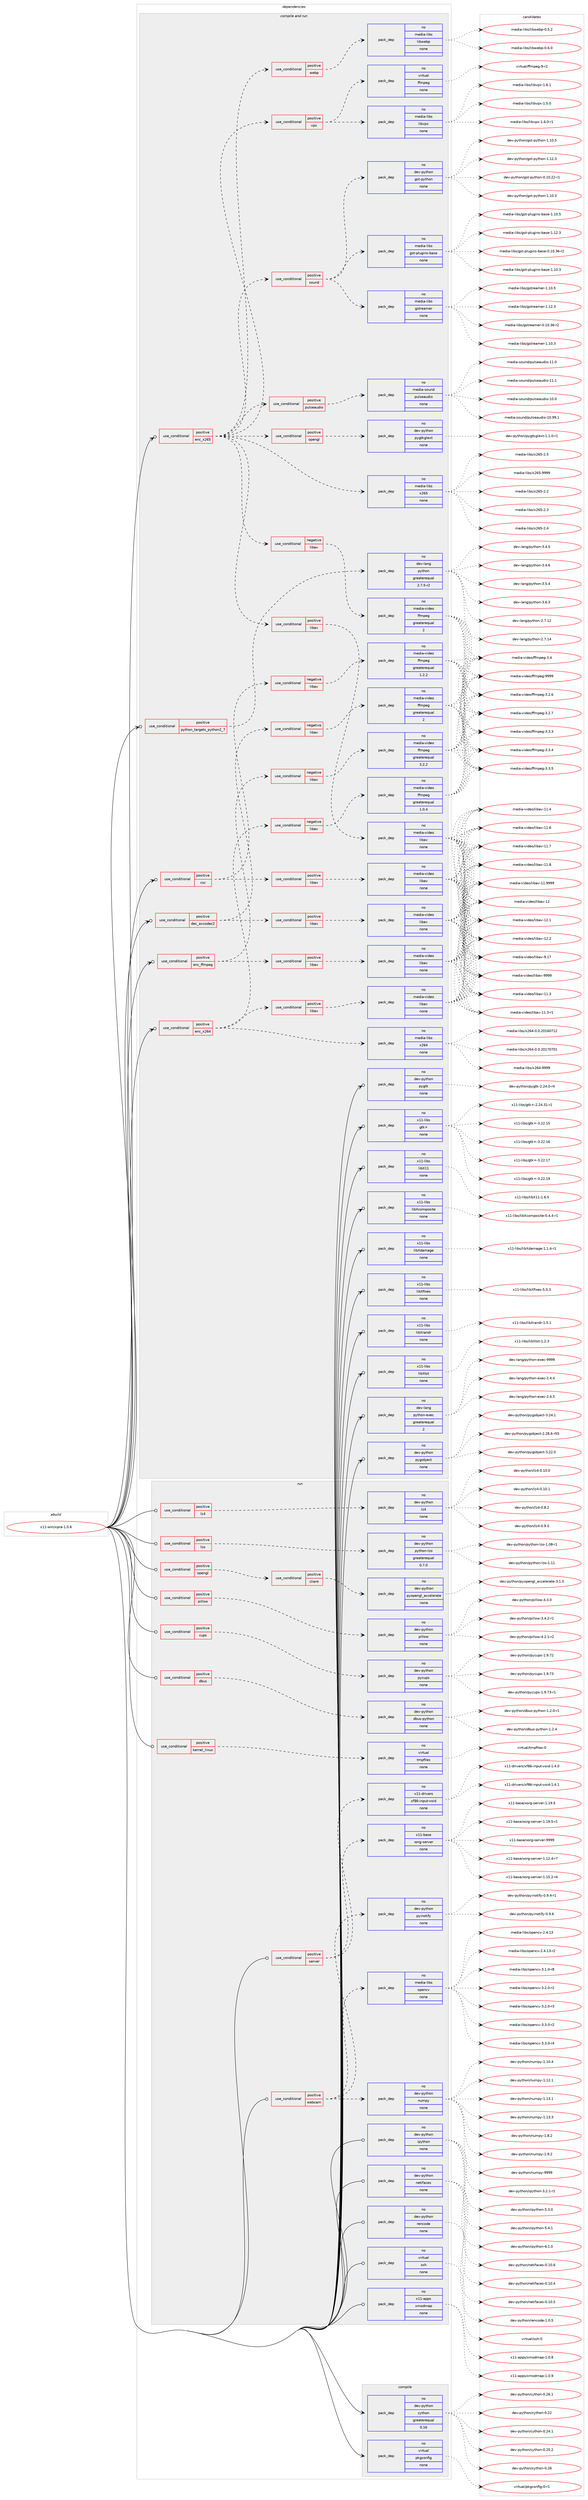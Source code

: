 digraph prolog {

# *************
# Graph options
# *************

newrank=true;
concentrate=true;
compound=true;
graph [rankdir=LR,fontname=Helvetica,fontsize=10,ranksep=1.5];#, ranksep=2.5, nodesep=0.2];
edge  [arrowhead=vee];
node  [fontname=Helvetica,fontsize=10];

# **********
# The ebuild
# **********

subgraph cluster_leftcol {
color=gray;
rank=same;
label=<<i>ebuild</i>>;
id [label="x11-wm/xpra-1.0.6", color=red, width=4, href="../x11-wm/xpra-1.0.6.svg"];
}

# ****************
# The dependencies
# ****************

subgraph cluster_midcol {
color=gray;
label=<<i>dependencies</i>>;
subgraph cluster_compile {
fillcolor="#eeeeee";
style=filled;
label=<<i>compile</i>>;
subgraph pack399491 {
dependency534072 [label=<<TABLE BORDER="0" CELLBORDER="1" CELLSPACING="0" CELLPADDING="4" WIDTH="220"><TR><TD ROWSPAN="6" CELLPADDING="30">pack_dep</TD></TR><TR><TD WIDTH="110">no</TD></TR><TR><TD>dev-python</TD></TR><TR><TD>cython</TD></TR><TR><TD>greaterequal</TD></TR><TR><TD>0.16</TD></TR></TABLE>>, shape=none, color=blue];
}
id:e -> dependency534072:w [weight=20,style="solid",arrowhead="vee"];
subgraph pack399492 {
dependency534073 [label=<<TABLE BORDER="0" CELLBORDER="1" CELLSPACING="0" CELLPADDING="4" WIDTH="220"><TR><TD ROWSPAN="6" CELLPADDING="30">pack_dep</TD></TR><TR><TD WIDTH="110">no</TD></TR><TR><TD>virtual</TD></TR><TR><TD>pkgconfig</TD></TR><TR><TD>none</TD></TR><TR><TD></TD></TR></TABLE>>, shape=none, color=blue];
}
id:e -> dependency534073:w [weight=20,style="solid",arrowhead="vee"];
}
subgraph cluster_compileandrun {
fillcolor="#eeeeee";
style=filled;
label=<<i>compile and run</i>>;
subgraph cond124417 {
dependency534074 [label=<<TABLE BORDER="0" CELLBORDER="1" CELLSPACING="0" CELLPADDING="4"><TR><TD ROWSPAN="3" CELLPADDING="10">use_conditional</TD></TR><TR><TD>positive</TD></TR><TR><TD>csc</TD></TR></TABLE>>, shape=none, color=red];
subgraph cond124418 {
dependency534075 [label=<<TABLE BORDER="0" CELLBORDER="1" CELLSPACING="0" CELLPADDING="4"><TR><TD ROWSPAN="3" CELLPADDING="10">use_conditional</TD></TR><TR><TD>negative</TD></TR><TR><TD>libav</TD></TR></TABLE>>, shape=none, color=red];
subgraph pack399493 {
dependency534076 [label=<<TABLE BORDER="0" CELLBORDER="1" CELLSPACING="0" CELLPADDING="4" WIDTH="220"><TR><TD ROWSPAN="6" CELLPADDING="30">pack_dep</TD></TR><TR><TD WIDTH="110">no</TD></TR><TR><TD>media-video</TD></TR><TR><TD>ffmpeg</TD></TR><TR><TD>greaterequal</TD></TR><TR><TD>1.2.2</TD></TR></TABLE>>, shape=none, color=blue];
}
dependency534075:e -> dependency534076:w [weight=20,style="dashed",arrowhead="vee"];
}
dependency534074:e -> dependency534075:w [weight=20,style="dashed",arrowhead="vee"];
subgraph cond124419 {
dependency534077 [label=<<TABLE BORDER="0" CELLBORDER="1" CELLSPACING="0" CELLPADDING="4"><TR><TD ROWSPAN="3" CELLPADDING="10">use_conditional</TD></TR><TR><TD>positive</TD></TR><TR><TD>libav</TD></TR></TABLE>>, shape=none, color=red];
subgraph pack399494 {
dependency534078 [label=<<TABLE BORDER="0" CELLBORDER="1" CELLSPACING="0" CELLPADDING="4" WIDTH="220"><TR><TD ROWSPAN="6" CELLPADDING="30">pack_dep</TD></TR><TR><TD WIDTH="110">no</TD></TR><TR><TD>media-video</TD></TR><TR><TD>libav</TD></TR><TR><TD>none</TD></TR><TR><TD></TD></TR></TABLE>>, shape=none, color=blue];
}
dependency534077:e -> dependency534078:w [weight=20,style="dashed",arrowhead="vee"];
}
dependency534074:e -> dependency534077:w [weight=20,style="dashed",arrowhead="vee"];
}
id:e -> dependency534074:w [weight=20,style="solid",arrowhead="odotvee"];
subgraph cond124420 {
dependency534079 [label=<<TABLE BORDER="0" CELLBORDER="1" CELLSPACING="0" CELLPADDING="4"><TR><TD ROWSPAN="3" CELLPADDING="10">use_conditional</TD></TR><TR><TD>positive</TD></TR><TR><TD>dec_avcodec2</TD></TR></TABLE>>, shape=none, color=red];
subgraph cond124421 {
dependency534080 [label=<<TABLE BORDER="0" CELLBORDER="1" CELLSPACING="0" CELLPADDING="4"><TR><TD ROWSPAN="3" CELLPADDING="10">use_conditional</TD></TR><TR><TD>negative</TD></TR><TR><TD>libav</TD></TR></TABLE>>, shape=none, color=red];
subgraph pack399495 {
dependency534081 [label=<<TABLE BORDER="0" CELLBORDER="1" CELLSPACING="0" CELLPADDING="4" WIDTH="220"><TR><TD ROWSPAN="6" CELLPADDING="30">pack_dep</TD></TR><TR><TD WIDTH="110">no</TD></TR><TR><TD>media-video</TD></TR><TR><TD>ffmpeg</TD></TR><TR><TD>greaterequal</TD></TR><TR><TD>2</TD></TR></TABLE>>, shape=none, color=blue];
}
dependency534080:e -> dependency534081:w [weight=20,style="dashed",arrowhead="vee"];
}
dependency534079:e -> dependency534080:w [weight=20,style="dashed",arrowhead="vee"];
subgraph cond124422 {
dependency534082 [label=<<TABLE BORDER="0" CELLBORDER="1" CELLSPACING="0" CELLPADDING="4"><TR><TD ROWSPAN="3" CELLPADDING="10">use_conditional</TD></TR><TR><TD>positive</TD></TR><TR><TD>libav</TD></TR></TABLE>>, shape=none, color=red];
subgraph pack399496 {
dependency534083 [label=<<TABLE BORDER="0" CELLBORDER="1" CELLSPACING="0" CELLPADDING="4" WIDTH="220"><TR><TD ROWSPAN="6" CELLPADDING="30">pack_dep</TD></TR><TR><TD WIDTH="110">no</TD></TR><TR><TD>media-video</TD></TR><TR><TD>libav</TD></TR><TR><TD>none</TD></TR><TR><TD></TD></TR></TABLE>>, shape=none, color=blue];
}
dependency534082:e -> dependency534083:w [weight=20,style="dashed",arrowhead="vee"];
}
dependency534079:e -> dependency534082:w [weight=20,style="dashed",arrowhead="vee"];
}
id:e -> dependency534079:w [weight=20,style="solid",arrowhead="odotvee"];
subgraph cond124423 {
dependency534084 [label=<<TABLE BORDER="0" CELLBORDER="1" CELLSPACING="0" CELLPADDING="4"><TR><TD ROWSPAN="3" CELLPADDING="10">use_conditional</TD></TR><TR><TD>positive</TD></TR><TR><TD>enc_ffmpeg</TD></TR></TABLE>>, shape=none, color=red];
subgraph cond124424 {
dependency534085 [label=<<TABLE BORDER="0" CELLBORDER="1" CELLSPACING="0" CELLPADDING="4"><TR><TD ROWSPAN="3" CELLPADDING="10">use_conditional</TD></TR><TR><TD>negative</TD></TR><TR><TD>libav</TD></TR></TABLE>>, shape=none, color=red];
subgraph pack399497 {
dependency534086 [label=<<TABLE BORDER="0" CELLBORDER="1" CELLSPACING="0" CELLPADDING="4" WIDTH="220"><TR><TD ROWSPAN="6" CELLPADDING="30">pack_dep</TD></TR><TR><TD WIDTH="110">no</TD></TR><TR><TD>media-video</TD></TR><TR><TD>ffmpeg</TD></TR><TR><TD>greaterequal</TD></TR><TR><TD>3.2.2</TD></TR></TABLE>>, shape=none, color=blue];
}
dependency534085:e -> dependency534086:w [weight=20,style="dashed",arrowhead="vee"];
}
dependency534084:e -> dependency534085:w [weight=20,style="dashed",arrowhead="vee"];
subgraph cond124425 {
dependency534087 [label=<<TABLE BORDER="0" CELLBORDER="1" CELLSPACING="0" CELLPADDING="4"><TR><TD ROWSPAN="3" CELLPADDING="10">use_conditional</TD></TR><TR><TD>positive</TD></TR><TR><TD>libav</TD></TR></TABLE>>, shape=none, color=red];
subgraph pack399498 {
dependency534088 [label=<<TABLE BORDER="0" CELLBORDER="1" CELLSPACING="0" CELLPADDING="4" WIDTH="220"><TR><TD ROWSPAN="6" CELLPADDING="30">pack_dep</TD></TR><TR><TD WIDTH="110">no</TD></TR><TR><TD>media-video</TD></TR><TR><TD>libav</TD></TR><TR><TD>none</TD></TR><TR><TD></TD></TR></TABLE>>, shape=none, color=blue];
}
dependency534087:e -> dependency534088:w [weight=20,style="dashed",arrowhead="vee"];
}
dependency534084:e -> dependency534087:w [weight=20,style="dashed",arrowhead="vee"];
}
id:e -> dependency534084:w [weight=20,style="solid",arrowhead="odotvee"];
subgraph cond124426 {
dependency534089 [label=<<TABLE BORDER="0" CELLBORDER="1" CELLSPACING="0" CELLPADDING="4"><TR><TD ROWSPAN="3" CELLPADDING="10">use_conditional</TD></TR><TR><TD>positive</TD></TR><TR><TD>enc_x264</TD></TR></TABLE>>, shape=none, color=red];
subgraph pack399499 {
dependency534090 [label=<<TABLE BORDER="0" CELLBORDER="1" CELLSPACING="0" CELLPADDING="4" WIDTH="220"><TR><TD ROWSPAN="6" CELLPADDING="30">pack_dep</TD></TR><TR><TD WIDTH="110">no</TD></TR><TR><TD>media-libs</TD></TR><TR><TD>x264</TD></TR><TR><TD>none</TD></TR><TR><TD></TD></TR></TABLE>>, shape=none, color=blue];
}
dependency534089:e -> dependency534090:w [weight=20,style="dashed",arrowhead="vee"];
subgraph cond124427 {
dependency534091 [label=<<TABLE BORDER="0" CELLBORDER="1" CELLSPACING="0" CELLPADDING="4"><TR><TD ROWSPAN="3" CELLPADDING="10">use_conditional</TD></TR><TR><TD>negative</TD></TR><TR><TD>libav</TD></TR></TABLE>>, shape=none, color=red];
subgraph pack399500 {
dependency534092 [label=<<TABLE BORDER="0" CELLBORDER="1" CELLSPACING="0" CELLPADDING="4" WIDTH="220"><TR><TD ROWSPAN="6" CELLPADDING="30">pack_dep</TD></TR><TR><TD WIDTH="110">no</TD></TR><TR><TD>media-video</TD></TR><TR><TD>ffmpeg</TD></TR><TR><TD>greaterequal</TD></TR><TR><TD>1.0.4</TD></TR></TABLE>>, shape=none, color=blue];
}
dependency534091:e -> dependency534092:w [weight=20,style="dashed",arrowhead="vee"];
}
dependency534089:e -> dependency534091:w [weight=20,style="dashed",arrowhead="vee"];
subgraph cond124428 {
dependency534093 [label=<<TABLE BORDER="0" CELLBORDER="1" CELLSPACING="0" CELLPADDING="4"><TR><TD ROWSPAN="3" CELLPADDING="10">use_conditional</TD></TR><TR><TD>positive</TD></TR><TR><TD>libav</TD></TR></TABLE>>, shape=none, color=red];
subgraph pack399501 {
dependency534094 [label=<<TABLE BORDER="0" CELLBORDER="1" CELLSPACING="0" CELLPADDING="4" WIDTH="220"><TR><TD ROWSPAN="6" CELLPADDING="30">pack_dep</TD></TR><TR><TD WIDTH="110">no</TD></TR><TR><TD>media-video</TD></TR><TR><TD>libav</TD></TR><TR><TD>none</TD></TR><TR><TD></TD></TR></TABLE>>, shape=none, color=blue];
}
dependency534093:e -> dependency534094:w [weight=20,style="dashed",arrowhead="vee"];
}
dependency534089:e -> dependency534093:w [weight=20,style="dashed",arrowhead="vee"];
}
id:e -> dependency534089:w [weight=20,style="solid",arrowhead="odotvee"];
subgraph cond124429 {
dependency534095 [label=<<TABLE BORDER="0" CELLBORDER="1" CELLSPACING="0" CELLPADDING="4"><TR><TD ROWSPAN="3" CELLPADDING="10">use_conditional</TD></TR><TR><TD>positive</TD></TR><TR><TD>enc_x265</TD></TR></TABLE>>, shape=none, color=red];
subgraph pack399502 {
dependency534096 [label=<<TABLE BORDER="0" CELLBORDER="1" CELLSPACING="0" CELLPADDING="4" WIDTH="220"><TR><TD ROWSPAN="6" CELLPADDING="30">pack_dep</TD></TR><TR><TD WIDTH="110">no</TD></TR><TR><TD>media-libs</TD></TR><TR><TD>x265</TD></TR><TR><TD>none</TD></TR><TR><TD></TD></TR></TABLE>>, shape=none, color=blue];
}
dependency534095:e -> dependency534096:w [weight=20,style="dashed",arrowhead="vee"];
subgraph cond124430 {
dependency534097 [label=<<TABLE BORDER="0" CELLBORDER="1" CELLSPACING="0" CELLPADDING="4"><TR><TD ROWSPAN="3" CELLPADDING="10">use_conditional</TD></TR><TR><TD>negative</TD></TR><TR><TD>libav</TD></TR></TABLE>>, shape=none, color=red];
subgraph pack399503 {
dependency534098 [label=<<TABLE BORDER="0" CELLBORDER="1" CELLSPACING="0" CELLPADDING="4" WIDTH="220"><TR><TD ROWSPAN="6" CELLPADDING="30">pack_dep</TD></TR><TR><TD WIDTH="110">no</TD></TR><TR><TD>media-video</TD></TR><TR><TD>ffmpeg</TD></TR><TR><TD>greaterequal</TD></TR><TR><TD>2</TD></TR></TABLE>>, shape=none, color=blue];
}
dependency534097:e -> dependency534098:w [weight=20,style="dashed",arrowhead="vee"];
}
dependency534095:e -> dependency534097:w [weight=20,style="dashed",arrowhead="vee"];
subgraph cond124431 {
dependency534099 [label=<<TABLE BORDER="0" CELLBORDER="1" CELLSPACING="0" CELLPADDING="4"><TR><TD ROWSPAN="3" CELLPADDING="10">use_conditional</TD></TR><TR><TD>positive</TD></TR><TR><TD>libav</TD></TR></TABLE>>, shape=none, color=red];
subgraph pack399504 {
dependency534100 [label=<<TABLE BORDER="0" CELLBORDER="1" CELLSPACING="0" CELLPADDING="4" WIDTH="220"><TR><TD ROWSPAN="6" CELLPADDING="30">pack_dep</TD></TR><TR><TD WIDTH="110">no</TD></TR><TR><TD>media-video</TD></TR><TR><TD>libav</TD></TR><TR><TD>none</TD></TR><TR><TD></TD></TR></TABLE>>, shape=none, color=blue];
}
dependency534099:e -> dependency534100:w [weight=20,style="dashed",arrowhead="vee"];
}
dependency534095:e -> dependency534099:w [weight=20,style="dashed",arrowhead="vee"];
subgraph cond124432 {
dependency534101 [label=<<TABLE BORDER="0" CELLBORDER="1" CELLSPACING="0" CELLPADDING="4"><TR><TD ROWSPAN="3" CELLPADDING="10">use_conditional</TD></TR><TR><TD>positive</TD></TR><TR><TD>opengl</TD></TR></TABLE>>, shape=none, color=red];
subgraph pack399505 {
dependency534102 [label=<<TABLE BORDER="0" CELLBORDER="1" CELLSPACING="0" CELLPADDING="4" WIDTH="220"><TR><TD ROWSPAN="6" CELLPADDING="30">pack_dep</TD></TR><TR><TD WIDTH="110">no</TD></TR><TR><TD>dev-python</TD></TR><TR><TD>pygtkglext</TD></TR><TR><TD>none</TD></TR><TR><TD></TD></TR></TABLE>>, shape=none, color=blue];
}
dependency534101:e -> dependency534102:w [weight=20,style="dashed",arrowhead="vee"];
}
dependency534095:e -> dependency534101:w [weight=20,style="dashed",arrowhead="vee"];
subgraph cond124433 {
dependency534103 [label=<<TABLE BORDER="0" CELLBORDER="1" CELLSPACING="0" CELLPADDING="4"><TR><TD ROWSPAN="3" CELLPADDING="10">use_conditional</TD></TR><TR><TD>positive</TD></TR><TR><TD>pulseaudio</TD></TR></TABLE>>, shape=none, color=red];
subgraph pack399506 {
dependency534104 [label=<<TABLE BORDER="0" CELLBORDER="1" CELLSPACING="0" CELLPADDING="4" WIDTH="220"><TR><TD ROWSPAN="6" CELLPADDING="30">pack_dep</TD></TR><TR><TD WIDTH="110">no</TD></TR><TR><TD>media-sound</TD></TR><TR><TD>pulseaudio</TD></TR><TR><TD>none</TD></TR><TR><TD></TD></TR></TABLE>>, shape=none, color=blue];
}
dependency534103:e -> dependency534104:w [weight=20,style="dashed",arrowhead="vee"];
}
dependency534095:e -> dependency534103:w [weight=20,style="dashed",arrowhead="vee"];
subgraph cond124434 {
dependency534105 [label=<<TABLE BORDER="0" CELLBORDER="1" CELLSPACING="0" CELLPADDING="4"><TR><TD ROWSPAN="3" CELLPADDING="10">use_conditional</TD></TR><TR><TD>positive</TD></TR><TR><TD>sound</TD></TR></TABLE>>, shape=none, color=red];
subgraph pack399507 {
dependency534106 [label=<<TABLE BORDER="0" CELLBORDER="1" CELLSPACING="0" CELLPADDING="4" WIDTH="220"><TR><TD ROWSPAN="6" CELLPADDING="30">pack_dep</TD></TR><TR><TD WIDTH="110">no</TD></TR><TR><TD>media-libs</TD></TR><TR><TD>gstreamer</TD></TR><TR><TD>none</TD></TR><TR><TD></TD></TR></TABLE>>, shape=none, color=blue];
}
dependency534105:e -> dependency534106:w [weight=20,style="dashed",arrowhead="vee"];
subgraph pack399508 {
dependency534107 [label=<<TABLE BORDER="0" CELLBORDER="1" CELLSPACING="0" CELLPADDING="4" WIDTH="220"><TR><TD ROWSPAN="6" CELLPADDING="30">pack_dep</TD></TR><TR><TD WIDTH="110">no</TD></TR><TR><TD>media-libs</TD></TR><TR><TD>gst-plugins-base</TD></TR><TR><TD>none</TD></TR><TR><TD></TD></TR></TABLE>>, shape=none, color=blue];
}
dependency534105:e -> dependency534107:w [weight=20,style="dashed",arrowhead="vee"];
subgraph pack399509 {
dependency534108 [label=<<TABLE BORDER="0" CELLBORDER="1" CELLSPACING="0" CELLPADDING="4" WIDTH="220"><TR><TD ROWSPAN="6" CELLPADDING="30">pack_dep</TD></TR><TR><TD WIDTH="110">no</TD></TR><TR><TD>dev-python</TD></TR><TR><TD>gst-python</TD></TR><TR><TD>none</TD></TR><TR><TD></TD></TR></TABLE>>, shape=none, color=blue];
}
dependency534105:e -> dependency534108:w [weight=20,style="dashed",arrowhead="vee"];
}
dependency534095:e -> dependency534105:w [weight=20,style="dashed",arrowhead="vee"];
subgraph cond124435 {
dependency534109 [label=<<TABLE BORDER="0" CELLBORDER="1" CELLSPACING="0" CELLPADDING="4"><TR><TD ROWSPAN="3" CELLPADDING="10">use_conditional</TD></TR><TR><TD>positive</TD></TR><TR><TD>vpx</TD></TR></TABLE>>, shape=none, color=red];
subgraph pack399510 {
dependency534110 [label=<<TABLE BORDER="0" CELLBORDER="1" CELLSPACING="0" CELLPADDING="4" WIDTH="220"><TR><TD ROWSPAN="6" CELLPADDING="30">pack_dep</TD></TR><TR><TD WIDTH="110">no</TD></TR><TR><TD>media-libs</TD></TR><TR><TD>libvpx</TD></TR><TR><TD>none</TD></TR><TR><TD></TD></TR></TABLE>>, shape=none, color=blue];
}
dependency534109:e -> dependency534110:w [weight=20,style="dashed",arrowhead="vee"];
subgraph pack399511 {
dependency534111 [label=<<TABLE BORDER="0" CELLBORDER="1" CELLSPACING="0" CELLPADDING="4" WIDTH="220"><TR><TD ROWSPAN="6" CELLPADDING="30">pack_dep</TD></TR><TR><TD WIDTH="110">no</TD></TR><TR><TD>virtual</TD></TR><TR><TD>ffmpeg</TD></TR><TR><TD>none</TD></TR><TR><TD></TD></TR></TABLE>>, shape=none, color=blue];
}
dependency534109:e -> dependency534111:w [weight=20,style="dashed",arrowhead="vee"];
}
dependency534095:e -> dependency534109:w [weight=20,style="dashed",arrowhead="vee"];
subgraph cond124436 {
dependency534112 [label=<<TABLE BORDER="0" CELLBORDER="1" CELLSPACING="0" CELLPADDING="4"><TR><TD ROWSPAN="3" CELLPADDING="10">use_conditional</TD></TR><TR><TD>positive</TD></TR><TR><TD>webp</TD></TR></TABLE>>, shape=none, color=red];
subgraph pack399512 {
dependency534113 [label=<<TABLE BORDER="0" CELLBORDER="1" CELLSPACING="0" CELLPADDING="4" WIDTH="220"><TR><TD ROWSPAN="6" CELLPADDING="30">pack_dep</TD></TR><TR><TD WIDTH="110">no</TD></TR><TR><TD>media-libs</TD></TR><TR><TD>libwebp</TD></TR><TR><TD>none</TD></TR><TR><TD></TD></TR></TABLE>>, shape=none, color=blue];
}
dependency534112:e -> dependency534113:w [weight=20,style="dashed",arrowhead="vee"];
}
dependency534095:e -> dependency534112:w [weight=20,style="dashed",arrowhead="vee"];
}
id:e -> dependency534095:w [weight=20,style="solid",arrowhead="odotvee"];
subgraph cond124437 {
dependency534114 [label=<<TABLE BORDER="0" CELLBORDER="1" CELLSPACING="0" CELLPADDING="4"><TR><TD ROWSPAN="3" CELLPADDING="10">use_conditional</TD></TR><TR><TD>positive</TD></TR><TR><TD>python_targets_python2_7</TD></TR></TABLE>>, shape=none, color=red];
subgraph pack399513 {
dependency534115 [label=<<TABLE BORDER="0" CELLBORDER="1" CELLSPACING="0" CELLPADDING="4" WIDTH="220"><TR><TD ROWSPAN="6" CELLPADDING="30">pack_dep</TD></TR><TR><TD WIDTH="110">no</TD></TR><TR><TD>dev-lang</TD></TR><TR><TD>python</TD></TR><TR><TD>greaterequal</TD></TR><TR><TD>2.7.5-r2</TD></TR></TABLE>>, shape=none, color=blue];
}
dependency534114:e -> dependency534115:w [weight=20,style="dashed",arrowhead="vee"];
}
id:e -> dependency534114:w [weight=20,style="solid",arrowhead="odotvee"];
subgraph pack399514 {
dependency534116 [label=<<TABLE BORDER="0" CELLBORDER="1" CELLSPACING="0" CELLPADDING="4" WIDTH="220"><TR><TD ROWSPAN="6" CELLPADDING="30">pack_dep</TD></TR><TR><TD WIDTH="110">no</TD></TR><TR><TD>dev-lang</TD></TR><TR><TD>python-exec</TD></TR><TR><TD>greaterequal</TD></TR><TR><TD>2</TD></TR></TABLE>>, shape=none, color=blue];
}
id:e -> dependency534116:w [weight=20,style="solid",arrowhead="odotvee"];
subgraph pack399515 {
dependency534117 [label=<<TABLE BORDER="0" CELLBORDER="1" CELLSPACING="0" CELLPADDING="4" WIDTH="220"><TR><TD ROWSPAN="6" CELLPADDING="30">pack_dep</TD></TR><TR><TD WIDTH="110">no</TD></TR><TR><TD>dev-python</TD></TR><TR><TD>pygobject</TD></TR><TR><TD>none</TD></TR><TR><TD></TD></TR></TABLE>>, shape=none, color=blue];
}
id:e -> dependency534117:w [weight=20,style="solid",arrowhead="odotvee"];
subgraph pack399516 {
dependency534118 [label=<<TABLE BORDER="0" CELLBORDER="1" CELLSPACING="0" CELLPADDING="4" WIDTH="220"><TR><TD ROWSPAN="6" CELLPADDING="30">pack_dep</TD></TR><TR><TD WIDTH="110">no</TD></TR><TR><TD>dev-python</TD></TR><TR><TD>pygtk</TD></TR><TR><TD>none</TD></TR><TR><TD></TD></TR></TABLE>>, shape=none, color=blue];
}
id:e -> dependency534118:w [weight=20,style="solid",arrowhead="odotvee"];
subgraph pack399517 {
dependency534119 [label=<<TABLE BORDER="0" CELLBORDER="1" CELLSPACING="0" CELLPADDING="4" WIDTH="220"><TR><TD ROWSPAN="6" CELLPADDING="30">pack_dep</TD></TR><TR><TD WIDTH="110">no</TD></TR><TR><TD>x11-libs</TD></TR><TR><TD>gtk+</TD></TR><TR><TD>none</TD></TR><TR><TD></TD></TR></TABLE>>, shape=none, color=blue];
}
id:e -> dependency534119:w [weight=20,style="solid",arrowhead="odotvee"];
subgraph pack399518 {
dependency534120 [label=<<TABLE BORDER="0" CELLBORDER="1" CELLSPACING="0" CELLPADDING="4" WIDTH="220"><TR><TD ROWSPAN="6" CELLPADDING="30">pack_dep</TD></TR><TR><TD WIDTH="110">no</TD></TR><TR><TD>x11-libs</TD></TR><TR><TD>libX11</TD></TR><TR><TD>none</TD></TR><TR><TD></TD></TR></TABLE>>, shape=none, color=blue];
}
id:e -> dependency534120:w [weight=20,style="solid",arrowhead="odotvee"];
subgraph pack399519 {
dependency534121 [label=<<TABLE BORDER="0" CELLBORDER="1" CELLSPACING="0" CELLPADDING="4" WIDTH="220"><TR><TD ROWSPAN="6" CELLPADDING="30">pack_dep</TD></TR><TR><TD WIDTH="110">no</TD></TR><TR><TD>x11-libs</TD></TR><TR><TD>libXcomposite</TD></TR><TR><TD>none</TD></TR><TR><TD></TD></TR></TABLE>>, shape=none, color=blue];
}
id:e -> dependency534121:w [weight=20,style="solid",arrowhead="odotvee"];
subgraph pack399520 {
dependency534122 [label=<<TABLE BORDER="0" CELLBORDER="1" CELLSPACING="0" CELLPADDING="4" WIDTH="220"><TR><TD ROWSPAN="6" CELLPADDING="30">pack_dep</TD></TR><TR><TD WIDTH="110">no</TD></TR><TR><TD>x11-libs</TD></TR><TR><TD>libXdamage</TD></TR><TR><TD>none</TD></TR><TR><TD></TD></TR></TABLE>>, shape=none, color=blue];
}
id:e -> dependency534122:w [weight=20,style="solid",arrowhead="odotvee"];
subgraph pack399521 {
dependency534123 [label=<<TABLE BORDER="0" CELLBORDER="1" CELLSPACING="0" CELLPADDING="4" WIDTH="220"><TR><TD ROWSPAN="6" CELLPADDING="30">pack_dep</TD></TR><TR><TD WIDTH="110">no</TD></TR><TR><TD>x11-libs</TD></TR><TR><TD>libXfixes</TD></TR><TR><TD>none</TD></TR><TR><TD></TD></TR></TABLE>>, shape=none, color=blue];
}
id:e -> dependency534123:w [weight=20,style="solid",arrowhead="odotvee"];
subgraph pack399522 {
dependency534124 [label=<<TABLE BORDER="0" CELLBORDER="1" CELLSPACING="0" CELLPADDING="4" WIDTH="220"><TR><TD ROWSPAN="6" CELLPADDING="30">pack_dep</TD></TR><TR><TD WIDTH="110">no</TD></TR><TR><TD>x11-libs</TD></TR><TR><TD>libXrandr</TD></TR><TR><TD>none</TD></TR><TR><TD></TD></TR></TABLE>>, shape=none, color=blue];
}
id:e -> dependency534124:w [weight=20,style="solid",arrowhead="odotvee"];
subgraph pack399523 {
dependency534125 [label=<<TABLE BORDER="0" CELLBORDER="1" CELLSPACING="0" CELLPADDING="4" WIDTH="220"><TR><TD ROWSPAN="6" CELLPADDING="30">pack_dep</TD></TR><TR><TD WIDTH="110">no</TD></TR><TR><TD>x11-libs</TD></TR><TR><TD>libXtst</TD></TR><TR><TD>none</TD></TR><TR><TD></TD></TR></TABLE>>, shape=none, color=blue];
}
id:e -> dependency534125:w [weight=20,style="solid",arrowhead="odotvee"];
}
subgraph cluster_run {
fillcolor="#eeeeee";
style=filled;
label=<<i>run</i>>;
subgraph cond124438 {
dependency534126 [label=<<TABLE BORDER="0" CELLBORDER="1" CELLSPACING="0" CELLPADDING="4"><TR><TD ROWSPAN="3" CELLPADDING="10">use_conditional</TD></TR><TR><TD>positive</TD></TR><TR><TD>cups</TD></TR></TABLE>>, shape=none, color=red];
subgraph pack399524 {
dependency534127 [label=<<TABLE BORDER="0" CELLBORDER="1" CELLSPACING="0" CELLPADDING="4" WIDTH="220"><TR><TD ROWSPAN="6" CELLPADDING="30">pack_dep</TD></TR><TR><TD WIDTH="110">no</TD></TR><TR><TD>dev-python</TD></TR><TR><TD>pycups</TD></TR><TR><TD>none</TD></TR><TR><TD></TD></TR></TABLE>>, shape=none, color=blue];
}
dependency534126:e -> dependency534127:w [weight=20,style="dashed",arrowhead="vee"];
}
id:e -> dependency534126:w [weight=20,style="solid",arrowhead="odot"];
subgraph cond124439 {
dependency534128 [label=<<TABLE BORDER="0" CELLBORDER="1" CELLSPACING="0" CELLPADDING="4"><TR><TD ROWSPAN="3" CELLPADDING="10">use_conditional</TD></TR><TR><TD>positive</TD></TR><TR><TD>dbus</TD></TR></TABLE>>, shape=none, color=red];
subgraph pack399525 {
dependency534129 [label=<<TABLE BORDER="0" CELLBORDER="1" CELLSPACING="0" CELLPADDING="4" WIDTH="220"><TR><TD ROWSPAN="6" CELLPADDING="30">pack_dep</TD></TR><TR><TD WIDTH="110">no</TD></TR><TR><TD>dev-python</TD></TR><TR><TD>dbus-python</TD></TR><TR><TD>none</TD></TR><TR><TD></TD></TR></TABLE>>, shape=none, color=blue];
}
dependency534128:e -> dependency534129:w [weight=20,style="dashed",arrowhead="vee"];
}
id:e -> dependency534128:w [weight=20,style="solid",arrowhead="odot"];
subgraph cond124440 {
dependency534130 [label=<<TABLE BORDER="0" CELLBORDER="1" CELLSPACING="0" CELLPADDING="4"><TR><TD ROWSPAN="3" CELLPADDING="10">use_conditional</TD></TR><TR><TD>positive</TD></TR><TR><TD>kernel_linux</TD></TR></TABLE>>, shape=none, color=red];
subgraph pack399526 {
dependency534131 [label=<<TABLE BORDER="0" CELLBORDER="1" CELLSPACING="0" CELLPADDING="4" WIDTH="220"><TR><TD ROWSPAN="6" CELLPADDING="30">pack_dep</TD></TR><TR><TD WIDTH="110">no</TD></TR><TR><TD>virtual</TD></TR><TR><TD>tmpfiles</TD></TR><TR><TD>none</TD></TR><TR><TD></TD></TR></TABLE>>, shape=none, color=blue];
}
dependency534130:e -> dependency534131:w [weight=20,style="dashed",arrowhead="vee"];
}
id:e -> dependency534130:w [weight=20,style="solid",arrowhead="odot"];
subgraph cond124441 {
dependency534132 [label=<<TABLE BORDER="0" CELLBORDER="1" CELLSPACING="0" CELLPADDING="4"><TR><TD ROWSPAN="3" CELLPADDING="10">use_conditional</TD></TR><TR><TD>positive</TD></TR><TR><TD>lz4</TD></TR></TABLE>>, shape=none, color=red];
subgraph pack399527 {
dependency534133 [label=<<TABLE BORDER="0" CELLBORDER="1" CELLSPACING="0" CELLPADDING="4" WIDTH="220"><TR><TD ROWSPAN="6" CELLPADDING="30">pack_dep</TD></TR><TR><TD WIDTH="110">no</TD></TR><TR><TD>dev-python</TD></TR><TR><TD>lz4</TD></TR><TR><TD>none</TD></TR><TR><TD></TD></TR></TABLE>>, shape=none, color=blue];
}
dependency534132:e -> dependency534133:w [weight=20,style="dashed",arrowhead="vee"];
}
id:e -> dependency534132:w [weight=20,style="solid",arrowhead="odot"];
subgraph cond124442 {
dependency534134 [label=<<TABLE BORDER="0" CELLBORDER="1" CELLSPACING="0" CELLPADDING="4"><TR><TD ROWSPAN="3" CELLPADDING="10">use_conditional</TD></TR><TR><TD>positive</TD></TR><TR><TD>lzo</TD></TR></TABLE>>, shape=none, color=red];
subgraph pack399528 {
dependency534135 [label=<<TABLE BORDER="0" CELLBORDER="1" CELLSPACING="0" CELLPADDING="4" WIDTH="220"><TR><TD ROWSPAN="6" CELLPADDING="30">pack_dep</TD></TR><TR><TD WIDTH="110">no</TD></TR><TR><TD>dev-python</TD></TR><TR><TD>python-lzo</TD></TR><TR><TD>greaterequal</TD></TR><TR><TD>0.7.0</TD></TR></TABLE>>, shape=none, color=blue];
}
dependency534134:e -> dependency534135:w [weight=20,style="dashed",arrowhead="vee"];
}
id:e -> dependency534134:w [weight=20,style="solid",arrowhead="odot"];
subgraph cond124443 {
dependency534136 [label=<<TABLE BORDER="0" CELLBORDER="1" CELLSPACING="0" CELLPADDING="4"><TR><TD ROWSPAN="3" CELLPADDING="10">use_conditional</TD></TR><TR><TD>positive</TD></TR><TR><TD>opengl</TD></TR></TABLE>>, shape=none, color=red];
subgraph cond124444 {
dependency534137 [label=<<TABLE BORDER="0" CELLBORDER="1" CELLSPACING="0" CELLPADDING="4"><TR><TD ROWSPAN="3" CELLPADDING="10">use_conditional</TD></TR><TR><TD>positive</TD></TR><TR><TD>client</TD></TR></TABLE>>, shape=none, color=red];
subgraph pack399529 {
dependency534138 [label=<<TABLE BORDER="0" CELLBORDER="1" CELLSPACING="0" CELLPADDING="4" WIDTH="220"><TR><TD ROWSPAN="6" CELLPADDING="30">pack_dep</TD></TR><TR><TD WIDTH="110">no</TD></TR><TR><TD>dev-python</TD></TR><TR><TD>pyopengl_accelerate</TD></TR><TR><TD>none</TD></TR><TR><TD></TD></TR></TABLE>>, shape=none, color=blue];
}
dependency534137:e -> dependency534138:w [weight=20,style="dashed",arrowhead="vee"];
}
dependency534136:e -> dependency534137:w [weight=20,style="dashed",arrowhead="vee"];
}
id:e -> dependency534136:w [weight=20,style="solid",arrowhead="odot"];
subgraph cond124445 {
dependency534139 [label=<<TABLE BORDER="0" CELLBORDER="1" CELLSPACING="0" CELLPADDING="4"><TR><TD ROWSPAN="3" CELLPADDING="10">use_conditional</TD></TR><TR><TD>positive</TD></TR><TR><TD>pillow</TD></TR></TABLE>>, shape=none, color=red];
subgraph pack399530 {
dependency534140 [label=<<TABLE BORDER="0" CELLBORDER="1" CELLSPACING="0" CELLPADDING="4" WIDTH="220"><TR><TD ROWSPAN="6" CELLPADDING="30">pack_dep</TD></TR><TR><TD WIDTH="110">no</TD></TR><TR><TD>dev-python</TD></TR><TR><TD>pillow</TD></TR><TR><TD>none</TD></TR><TR><TD></TD></TR></TABLE>>, shape=none, color=blue];
}
dependency534139:e -> dependency534140:w [weight=20,style="dashed",arrowhead="vee"];
}
id:e -> dependency534139:w [weight=20,style="solid",arrowhead="odot"];
subgraph cond124446 {
dependency534141 [label=<<TABLE BORDER="0" CELLBORDER="1" CELLSPACING="0" CELLPADDING="4"><TR><TD ROWSPAN="3" CELLPADDING="10">use_conditional</TD></TR><TR><TD>positive</TD></TR><TR><TD>server</TD></TR></TABLE>>, shape=none, color=red];
subgraph pack399531 {
dependency534142 [label=<<TABLE BORDER="0" CELLBORDER="1" CELLSPACING="0" CELLPADDING="4" WIDTH="220"><TR><TD ROWSPAN="6" CELLPADDING="30">pack_dep</TD></TR><TR><TD WIDTH="110">no</TD></TR><TR><TD>x11-base</TD></TR><TR><TD>xorg-server</TD></TR><TR><TD>none</TD></TR><TR><TD></TD></TR></TABLE>>, shape=none, color=blue];
}
dependency534141:e -> dependency534142:w [weight=20,style="dashed",arrowhead="vee"];
subgraph pack399532 {
dependency534143 [label=<<TABLE BORDER="0" CELLBORDER="1" CELLSPACING="0" CELLPADDING="4" WIDTH="220"><TR><TD ROWSPAN="6" CELLPADDING="30">pack_dep</TD></TR><TR><TD WIDTH="110">no</TD></TR><TR><TD>x11-drivers</TD></TR><TR><TD>xf86-input-void</TD></TR><TR><TD>none</TD></TR><TR><TD></TD></TR></TABLE>>, shape=none, color=blue];
}
dependency534141:e -> dependency534143:w [weight=20,style="dashed",arrowhead="vee"];
}
id:e -> dependency534141:w [weight=20,style="solid",arrowhead="odot"];
subgraph cond124447 {
dependency534144 [label=<<TABLE BORDER="0" CELLBORDER="1" CELLSPACING="0" CELLPADDING="4"><TR><TD ROWSPAN="3" CELLPADDING="10">use_conditional</TD></TR><TR><TD>positive</TD></TR><TR><TD>webcam</TD></TR></TABLE>>, shape=none, color=red];
subgraph pack399533 {
dependency534145 [label=<<TABLE BORDER="0" CELLBORDER="1" CELLSPACING="0" CELLPADDING="4" WIDTH="220"><TR><TD ROWSPAN="6" CELLPADDING="30">pack_dep</TD></TR><TR><TD WIDTH="110">no</TD></TR><TR><TD>dev-python</TD></TR><TR><TD>numpy</TD></TR><TR><TD>none</TD></TR><TR><TD></TD></TR></TABLE>>, shape=none, color=blue];
}
dependency534144:e -> dependency534145:w [weight=20,style="dashed",arrowhead="vee"];
subgraph pack399534 {
dependency534146 [label=<<TABLE BORDER="0" CELLBORDER="1" CELLSPACING="0" CELLPADDING="4" WIDTH="220"><TR><TD ROWSPAN="6" CELLPADDING="30">pack_dep</TD></TR><TR><TD WIDTH="110">no</TD></TR><TR><TD>media-libs</TD></TR><TR><TD>opencv</TD></TR><TR><TD>none</TD></TR><TR><TD></TD></TR></TABLE>>, shape=none, color=blue];
}
dependency534144:e -> dependency534146:w [weight=20,style="dashed",arrowhead="vee"];
subgraph pack399535 {
dependency534147 [label=<<TABLE BORDER="0" CELLBORDER="1" CELLSPACING="0" CELLPADDING="4" WIDTH="220"><TR><TD ROWSPAN="6" CELLPADDING="30">pack_dep</TD></TR><TR><TD WIDTH="110">no</TD></TR><TR><TD>dev-python</TD></TR><TR><TD>pyinotify</TD></TR><TR><TD>none</TD></TR><TR><TD></TD></TR></TABLE>>, shape=none, color=blue];
}
dependency534144:e -> dependency534147:w [weight=20,style="dashed",arrowhead="vee"];
}
id:e -> dependency534144:w [weight=20,style="solid",arrowhead="odot"];
subgraph pack399536 {
dependency534148 [label=<<TABLE BORDER="0" CELLBORDER="1" CELLSPACING="0" CELLPADDING="4" WIDTH="220"><TR><TD ROWSPAN="6" CELLPADDING="30">pack_dep</TD></TR><TR><TD WIDTH="110">no</TD></TR><TR><TD>dev-python</TD></TR><TR><TD>ipython</TD></TR><TR><TD>none</TD></TR><TR><TD></TD></TR></TABLE>>, shape=none, color=blue];
}
id:e -> dependency534148:w [weight=20,style="solid",arrowhead="odot"];
subgraph pack399537 {
dependency534149 [label=<<TABLE BORDER="0" CELLBORDER="1" CELLSPACING="0" CELLPADDING="4" WIDTH="220"><TR><TD ROWSPAN="6" CELLPADDING="30">pack_dep</TD></TR><TR><TD WIDTH="110">no</TD></TR><TR><TD>dev-python</TD></TR><TR><TD>netifaces</TD></TR><TR><TD>none</TD></TR><TR><TD></TD></TR></TABLE>>, shape=none, color=blue];
}
id:e -> dependency534149:w [weight=20,style="solid",arrowhead="odot"];
subgraph pack399538 {
dependency534150 [label=<<TABLE BORDER="0" CELLBORDER="1" CELLSPACING="0" CELLPADDING="4" WIDTH="220"><TR><TD ROWSPAN="6" CELLPADDING="30">pack_dep</TD></TR><TR><TD WIDTH="110">no</TD></TR><TR><TD>dev-python</TD></TR><TR><TD>rencode</TD></TR><TR><TD>none</TD></TR><TR><TD></TD></TR></TABLE>>, shape=none, color=blue];
}
id:e -> dependency534150:w [weight=20,style="solid",arrowhead="odot"];
subgraph pack399539 {
dependency534151 [label=<<TABLE BORDER="0" CELLBORDER="1" CELLSPACING="0" CELLPADDING="4" WIDTH="220"><TR><TD ROWSPAN="6" CELLPADDING="30">pack_dep</TD></TR><TR><TD WIDTH="110">no</TD></TR><TR><TD>virtual</TD></TR><TR><TD>ssh</TD></TR><TR><TD>none</TD></TR><TR><TD></TD></TR></TABLE>>, shape=none, color=blue];
}
id:e -> dependency534151:w [weight=20,style="solid",arrowhead="odot"];
subgraph pack399540 {
dependency534152 [label=<<TABLE BORDER="0" CELLBORDER="1" CELLSPACING="0" CELLPADDING="4" WIDTH="220"><TR><TD ROWSPAN="6" CELLPADDING="30">pack_dep</TD></TR><TR><TD WIDTH="110">no</TD></TR><TR><TD>x11-apps</TD></TR><TR><TD>xmodmap</TD></TR><TR><TD>none</TD></TR><TR><TD></TD></TR></TABLE>>, shape=none, color=blue];
}
id:e -> dependency534152:w [weight=20,style="solid",arrowhead="odot"];
}
}

# **************
# The candidates
# **************

subgraph cluster_choices {
rank=same;
color=gray;
label=<<i>candidates</i>>;

subgraph choice399491 {
color=black;
nodesep=1;
choice1001011184511212111610411111047991211161041111104548465050 [label="dev-python/cython-0.22", color=red, width=4,href="../dev-python/cython-0.22.svg"];
choice10010111845112121116104111110479912111610411111045484650524649 [label="dev-python/cython-0.24.1", color=red, width=4,href="../dev-python/cython-0.24.1.svg"];
choice10010111845112121116104111110479912111610411111045484650534650 [label="dev-python/cython-0.25.2", color=red, width=4,href="../dev-python/cython-0.25.2.svg"];
choice1001011184511212111610411111047991211161041111104548465054 [label="dev-python/cython-0.26", color=red, width=4,href="../dev-python/cython-0.26.svg"];
choice10010111845112121116104111110479912111610411111045484650544649 [label="dev-python/cython-0.26.1", color=red, width=4,href="../dev-python/cython-0.26.1.svg"];
dependency534072:e -> choice1001011184511212111610411111047991211161041111104548465050:w [style=dotted,weight="100"];
dependency534072:e -> choice10010111845112121116104111110479912111610411111045484650524649:w [style=dotted,weight="100"];
dependency534072:e -> choice10010111845112121116104111110479912111610411111045484650534650:w [style=dotted,weight="100"];
dependency534072:e -> choice1001011184511212111610411111047991211161041111104548465054:w [style=dotted,weight="100"];
dependency534072:e -> choice10010111845112121116104111110479912111610411111045484650544649:w [style=dotted,weight="100"];
}
subgraph choice399492 {
color=black;
nodesep=1;
choice11810511411611797108471121071039911111010210510345484511449 [label="virtual/pkgconfig-0-r1", color=red, width=4,href="../virtual/pkgconfig-0-r1.svg"];
dependency534073:e -> choice11810511411611797108471121071039911111010210510345484511449:w [style=dotted,weight="100"];
}
subgraph choice399493 {
color=black;
nodesep=1;
choice109101100105974511810510010111147102102109112101103455146504654 [label="media-video/ffmpeg-3.2.6", color=red, width=4,href="../media-video/ffmpeg-3.2.6.svg"];
choice109101100105974511810510010111147102102109112101103455146504655 [label="media-video/ffmpeg-3.2.7", color=red, width=4,href="../media-video/ffmpeg-3.2.7.svg"];
choice109101100105974511810510010111147102102109112101103455146514651 [label="media-video/ffmpeg-3.3.3", color=red, width=4,href="../media-video/ffmpeg-3.3.3.svg"];
choice109101100105974511810510010111147102102109112101103455146514652 [label="media-video/ffmpeg-3.3.4", color=red, width=4,href="../media-video/ffmpeg-3.3.4.svg"];
choice109101100105974511810510010111147102102109112101103455146514653 [label="media-video/ffmpeg-3.3.5", color=red, width=4,href="../media-video/ffmpeg-3.3.5.svg"];
choice10910110010597451181051001011114710210210911210110345514652 [label="media-video/ffmpeg-3.4", color=red, width=4,href="../media-video/ffmpeg-3.4.svg"];
choice1091011001059745118105100101111471021021091121011034557575757 [label="media-video/ffmpeg-9999", color=red, width=4,href="../media-video/ffmpeg-9999.svg"];
dependency534076:e -> choice109101100105974511810510010111147102102109112101103455146504654:w [style=dotted,weight="100"];
dependency534076:e -> choice109101100105974511810510010111147102102109112101103455146504655:w [style=dotted,weight="100"];
dependency534076:e -> choice109101100105974511810510010111147102102109112101103455146514651:w [style=dotted,weight="100"];
dependency534076:e -> choice109101100105974511810510010111147102102109112101103455146514652:w [style=dotted,weight="100"];
dependency534076:e -> choice109101100105974511810510010111147102102109112101103455146514653:w [style=dotted,weight="100"];
dependency534076:e -> choice10910110010597451181051001011114710210210911210110345514652:w [style=dotted,weight="100"];
dependency534076:e -> choice1091011001059745118105100101111471021021091121011034557575757:w [style=dotted,weight="100"];
}
subgraph choice399494 {
color=black;
nodesep=1;
choice10910110010597451181051001011114710810598971184549494651 [label="media-video/libav-11.3", color=red, width=4,href="../media-video/libav-11.3.svg"];
choice109101100105974511810510010111147108105989711845494946514511449 [label="media-video/libav-11.3-r1", color=red, width=4,href="../media-video/libav-11.3-r1.svg"];
choice10910110010597451181051001011114710810598971184549494652 [label="media-video/libav-11.4", color=red, width=4,href="../media-video/libav-11.4.svg"];
choice10910110010597451181051001011114710810598971184549494654 [label="media-video/libav-11.6", color=red, width=4,href="../media-video/libav-11.6.svg"];
choice10910110010597451181051001011114710810598971184549494655 [label="media-video/libav-11.7", color=red, width=4,href="../media-video/libav-11.7.svg"];
choice10910110010597451181051001011114710810598971184549494656 [label="media-video/libav-11.8", color=red, width=4,href="../media-video/libav-11.8.svg"];
choice10910110010597451181051001011114710810598971184549494657575757 [label="media-video/libav-11.9999", color=red, width=4,href="../media-video/libav-11.9999.svg"];
choice1091011001059745118105100101111471081059897118454950 [label="media-video/libav-12", color=red, width=4,href="../media-video/libav-12.svg"];
choice10910110010597451181051001011114710810598971184549504649 [label="media-video/libav-12.1", color=red, width=4,href="../media-video/libav-12.1.svg"];
choice10910110010597451181051001011114710810598971184549504650 [label="media-video/libav-12.2", color=red, width=4,href="../media-video/libav-12.2.svg"];
choice10910110010597451181051001011114710810598971184557464955 [label="media-video/libav-9.17", color=red, width=4,href="../media-video/libav-9.17.svg"];
choice10910110010597451181051001011114710810598971184557575757 [label="media-video/libav-9999", color=red, width=4,href="../media-video/libav-9999.svg"];
dependency534078:e -> choice10910110010597451181051001011114710810598971184549494651:w [style=dotted,weight="100"];
dependency534078:e -> choice109101100105974511810510010111147108105989711845494946514511449:w [style=dotted,weight="100"];
dependency534078:e -> choice10910110010597451181051001011114710810598971184549494652:w [style=dotted,weight="100"];
dependency534078:e -> choice10910110010597451181051001011114710810598971184549494654:w [style=dotted,weight="100"];
dependency534078:e -> choice10910110010597451181051001011114710810598971184549494655:w [style=dotted,weight="100"];
dependency534078:e -> choice10910110010597451181051001011114710810598971184549494656:w [style=dotted,weight="100"];
dependency534078:e -> choice10910110010597451181051001011114710810598971184549494657575757:w [style=dotted,weight="100"];
dependency534078:e -> choice1091011001059745118105100101111471081059897118454950:w [style=dotted,weight="100"];
dependency534078:e -> choice10910110010597451181051001011114710810598971184549504649:w [style=dotted,weight="100"];
dependency534078:e -> choice10910110010597451181051001011114710810598971184549504650:w [style=dotted,weight="100"];
dependency534078:e -> choice10910110010597451181051001011114710810598971184557464955:w [style=dotted,weight="100"];
dependency534078:e -> choice10910110010597451181051001011114710810598971184557575757:w [style=dotted,weight="100"];
}
subgraph choice399495 {
color=black;
nodesep=1;
choice109101100105974511810510010111147102102109112101103455146504654 [label="media-video/ffmpeg-3.2.6", color=red, width=4,href="../media-video/ffmpeg-3.2.6.svg"];
choice109101100105974511810510010111147102102109112101103455146504655 [label="media-video/ffmpeg-3.2.7", color=red, width=4,href="../media-video/ffmpeg-3.2.7.svg"];
choice109101100105974511810510010111147102102109112101103455146514651 [label="media-video/ffmpeg-3.3.3", color=red, width=4,href="../media-video/ffmpeg-3.3.3.svg"];
choice109101100105974511810510010111147102102109112101103455146514652 [label="media-video/ffmpeg-3.3.4", color=red, width=4,href="../media-video/ffmpeg-3.3.4.svg"];
choice109101100105974511810510010111147102102109112101103455146514653 [label="media-video/ffmpeg-3.3.5", color=red, width=4,href="../media-video/ffmpeg-3.3.5.svg"];
choice10910110010597451181051001011114710210210911210110345514652 [label="media-video/ffmpeg-3.4", color=red, width=4,href="../media-video/ffmpeg-3.4.svg"];
choice1091011001059745118105100101111471021021091121011034557575757 [label="media-video/ffmpeg-9999", color=red, width=4,href="../media-video/ffmpeg-9999.svg"];
dependency534081:e -> choice109101100105974511810510010111147102102109112101103455146504654:w [style=dotted,weight="100"];
dependency534081:e -> choice109101100105974511810510010111147102102109112101103455146504655:w [style=dotted,weight="100"];
dependency534081:e -> choice109101100105974511810510010111147102102109112101103455146514651:w [style=dotted,weight="100"];
dependency534081:e -> choice109101100105974511810510010111147102102109112101103455146514652:w [style=dotted,weight="100"];
dependency534081:e -> choice109101100105974511810510010111147102102109112101103455146514653:w [style=dotted,weight="100"];
dependency534081:e -> choice10910110010597451181051001011114710210210911210110345514652:w [style=dotted,weight="100"];
dependency534081:e -> choice1091011001059745118105100101111471021021091121011034557575757:w [style=dotted,weight="100"];
}
subgraph choice399496 {
color=black;
nodesep=1;
choice10910110010597451181051001011114710810598971184549494651 [label="media-video/libav-11.3", color=red, width=4,href="../media-video/libav-11.3.svg"];
choice109101100105974511810510010111147108105989711845494946514511449 [label="media-video/libav-11.3-r1", color=red, width=4,href="../media-video/libav-11.3-r1.svg"];
choice10910110010597451181051001011114710810598971184549494652 [label="media-video/libav-11.4", color=red, width=4,href="../media-video/libav-11.4.svg"];
choice10910110010597451181051001011114710810598971184549494654 [label="media-video/libav-11.6", color=red, width=4,href="../media-video/libav-11.6.svg"];
choice10910110010597451181051001011114710810598971184549494655 [label="media-video/libav-11.7", color=red, width=4,href="../media-video/libav-11.7.svg"];
choice10910110010597451181051001011114710810598971184549494656 [label="media-video/libav-11.8", color=red, width=4,href="../media-video/libav-11.8.svg"];
choice10910110010597451181051001011114710810598971184549494657575757 [label="media-video/libav-11.9999", color=red, width=4,href="../media-video/libav-11.9999.svg"];
choice1091011001059745118105100101111471081059897118454950 [label="media-video/libav-12", color=red, width=4,href="../media-video/libav-12.svg"];
choice10910110010597451181051001011114710810598971184549504649 [label="media-video/libav-12.1", color=red, width=4,href="../media-video/libav-12.1.svg"];
choice10910110010597451181051001011114710810598971184549504650 [label="media-video/libav-12.2", color=red, width=4,href="../media-video/libav-12.2.svg"];
choice10910110010597451181051001011114710810598971184557464955 [label="media-video/libav-9.17", color=red, width=4,href="../media-video/libav-9.17.svg"];
choice10910110010597451181051001011114710810598971184557575757 [label="media-video/libav-9999", color=red, width=4,href="../media-video/libav-9999.svg"];
dependency534083:e -> choice10910110010597451181051001011114710810598971184549494651:w [style=dotted,weight="100"];
dependency534083:e -> choice109101100105974511810510010111147108105989711845494946514511449:w [style=dotted,weight="100"];
dependency534083:e -> choice10910110010597451181051001011114710810598971184549494652:w [style=dotted,weight="100"];
dependency534083:e -> choice10910110010597451181051001011114710810598971184549494654:w [style=dotted,weight="100"];
dependency534083:e -> choice10910110010597451181051001011114710810598971184549494655:w [style=dotted,weight="100"];
dependency534083:e -> choice10910110010597451181051001011114710810598971184549494656:w [style=dotted,weight="100"];
dependency534083:e -> choice10910110010597451181051001011114710810598971184549494657575757:w [style=dotted,weight="100"];
dependency534083:e -> choice1091011001059745118105100101111471081059897118454950:w [style=dotted,weight="100"];
dependency534083:e -> choice10910110010597451181051001011114710810598971184549504649:w [style=dotted,weight="100"];
dependency534083:e -> choice10910110010597451181051001011114710810598971184549504650:w [style=dotted,weight="100"];
dependency534083:e -> choice10910110010597451181051001011114710810598971184557464955:w [style=dotted,weight="100"];
dependency534083:e -> choice10910110010597451181051001011114710810598971184557575757:w [style=dotted,weight="100"];
}
subgraph choice399497 {
color=black;
nodesep=1;
choice109101100105974511810510010111147102102109112101103455146504654 [label="media-video/ffmpeg-3.2.6", color=red, width=4,href="../media-video/ffmpeg-3.2.6.svg"];
choice109101100105974511810510010111147102102109112101103455146504655 [label="media-video/ffmpeg-3.2.7", color=red, width=4,href="../media-video/ffmpeg-3.2.7.svg"];
choice109101100105974511810510010111147102102109112101103455146514651 [label="media-video/ffmpeg-3.3.3", color=red, width=4,href="../media-video/ffmpeg-3.3.3.svg"];
choice109101100105974511810510010111147102102109112101103455146514652 [label="media-video/ffmpeg-3.3.4", color=red, width=4,href="../media-video/ffmpeg-3.3.4.svg"];
choice109101100105974511810510010111147102102109112101103455146514653 [label="media-video/ffmpeg-3.3.5", color=red, width=4,href="../media-video/ffmpeg-3.3.5.svg"];
choice10910110010597451181051001011114710210210911210110345514652 [label="media-video/ffmpeg-3.4", color=red, width=4,href="../media-video/ffmpeg-3.4.svg"];
choice1091011001059745118105100101111471021021091121011034557575757 [label="media-video/ffmpeg-9999", color=red, width=4,href="../media-video/ffmpeg-9999.svg"];
dependency534086:e -> choice109101100105974511810510010111147102102109112101103455146504654:w [style=dotted,weight="100"];
dependency534086:e -> choice109101100105974511810510010111147102102109112101103455146504655:w [style=dotted,weight="100"];
dependency534086:e -> choice109101100105974511810510010111147102102109112101103455146514651:w [style=dotted,weight="100"];
dependency534086:e -> choice109101100105974511810510010111147102102109112101103455146514652:w [style=dotted,weight="100"];
dependency534086:e -> choice109101100105974511810510010111147102102109112101103455146514653:w [style=dotted,weight="100"];
dependency534086:e -> choice10910110010597451181051001011114710210210911210110345514652:w [style=dotted,weight="100"];
dependency534086:e -> choice1091011001059745118105100101111471021021091121011034557575757:w [style=dotted,weight="100"];
}
subgraph choice399498 {
color=black;
nodesep=1;
choice10910110010597451181051001011114710810598971184549494651 [label="media-video/libav-11.3", color=red, width=4,href="../media-video/libav-11.3.svg"];
choice109101100105974511810510010111147108105989711845494946514511449 [label="media-video/libav-11.3-r1", color=red, width=4,href="../media-video/libav-11.3-r1.svg"];
choice10910110010597451181051001011114710810598971184549494652 [label="media-video/libav-11.4", color=red, width=4,href="../media-video/libav-11.4.svg"];
choice10910110010597451181051001011114710810598971184549494654 [label="media-video/libav-11.6", color=red, width=4,href="../media-video/libav-11.6.svg"];
choice10910110010597451181051001011114710810598971184549494655 [label="media-video/libav-11.7", color=red, width=4,href="../media-video/libav-11.7.svg"];
choice10910110010597451181051001011114710810598971184549494656 [label="media-video/libav-11.8", color=red, width=4,href="../media-video/libav-11.8.svg"];
choice10910110010597451181051001011114710810598971184549494657575757 [label="media-video/libav-11.9999", color=red, width=4,href="../media-video/libav-11.9999.svg"];
choice1091011001059745118105100101111471081059897118454950 [label="media-video/libav-12", color=red, width=4,href="../media-video/libav-12.svg"];
choice10910110010597451181051001011114710810598971184549504649 [label="media-video/libav-12.1", color=red, width=4,href="../media-video/libav-12.1.svg"];
choice10910110010597451181051001011114710810598971184549504650 [label="media-video/libav-12.2", color=red, width=4,href="../media-video/libav-12.2.svg"];
choice10910110010597451181051001011114710810598971184557464955 [label="media-video/libav-9.17", color=red, width=4,href="../media-video/libav-9.17.svg"];
choice10910110010597451181051001011114710810598971184557575757 [label="media-video/libav-9999", color=red, width=4,href="../media-video/libav-9999.svg"];
dependency534088:e -> choice10910110010597451181051001011114710810598971184549494651:w [style=dotted,weight="100"];
dependency534088:e -> choice109101100105974511810510010111147108105989711845494946514511449:w [style=dotted,weight="100"];
dependency534088:e -> choice10910110010597451181051001011114710810598971184549494652:w [style=dotted,weight="100"];
dependency534088:e -> choice10910110010597451181051001011114710810598971184549494654:w [style=dotted,weight="100"];
dependency534088:e -> choice10910110010597451181051001011114710810598971184549494655:w [style=dotted,weight="100"];
dependency534088:e -> choice10910110010597451181051001011114710810598971184549494656:w [style=dotted,weight="100"];
dependency534088:e -> choice10910110010597451181051001011114710810598971184549494657575757:w [style=dotted,weight="100"];
dependency534088:e -> choice1091011001059745118105100101111471081059897118454950:w [style=dotted,weight="100"];
dependency534088:e -> choice10910110010597451181051001011114710810598971184549504649:w [style=dotted,weight="100"];
dependency534088:e -> choice10910110010597451181051001011114710810598971184549504650:w [style=dotted,weight="100"];
dependency534088:e -> choice10910110010597451181051001011114710810598971184557464955:w [style=dotted,weight="100"];
dependency534088:e -> choice10910110010597451181051001011114710810598971184557575757:w [style=dotted,weight="100"];
}
subgraph choice399499 {
color=black;
nodesep=1;
choice1091011001059745108105981154712050545245484648465048495448554950 [label="media-libs/x264-0.0.20160712", color=red, width=4,href="../media-libs/x264-0.0.20160712.svg"];
choice1091011001059745108105981154712050545245484648465048495548554849 [label="media-libs/x264-0.0.20170701", color=red, width=4,href="../media-libs/x264-0.0.20170701.svg"];
choice109101100105974510810598115471205054524557575757 [label="media-libs/x264-9999", color=red, width=4,href="../media-libs/x264-9999.svg"];
dependency534090:e -> choice1091011001059745108105981154712050545245484648465048495448554950:w [style=dotted,weight="100"];
dependency534090:e -> choice1091011001059745108105981154712050545245484648465048495548554849:w [style=dotted,weight="100"];
dependency534090:e -> choice109101100105974510810598115471205054524557575757:w [style=dotted,weight="100"];
}
subgraph choice399500 {
color=black;
nodesep=1;
choice109101100105974511810510010111147102102109112101103455146504654 [label="media-video/ffmpeg-3.2.6", color=red, width=4,href="../media-video/ffmpeg-3.2.6.svg"];
choice109101100105974511810510010111147102102109112101103455146504655 [label="media-video/ffmpeg-3.2.7", color=red, width=4,href="../media-video/ffmpeg-3.2.7.svg"];
choice109101100105974511810510010111147102102109112101103455146514651 [label="media-video/ffmpeg-3.3.3", color=red, width=4,href="../media-video/ffmpeg-3.3.3.svg"];
choice109101100105974511810510010111147102102109112101103455146514652 [label="media-video/ffmpeg-3.3.4", color=red, width=4,href="../media-video/ffmpeg-3.3.4.svg"];
choice109101100105974511810510010111147102102109112101103455146514653 [label="media-video/ffmpeg-3.3.5", color=red, width=4,href="../media-video/ffmpeg-3.3.5.svg"];
choice10910110010597451181051001011114710210210911210110345514652 [label="media-video/ffmpeg-3.4", color=red, width=4,href="../media-video/ffmpeg-3.4.svg"];
choice1091011001059745118105100101111471021021091121011034557575757 [label="media-video/ffmpeg-9999", color=red, width=4,href="../media-video/ffmpeg-9999.svg"];
dependency534092:e -> choice109101100105974511810510010111147102102109112101103455146504654:w [style=dotted,weight="100"];
dependency534092:e -> choice109101100105974511810510010111147102102109112101103455146504655:w [style=dotted,weight="100"];
dependency534092:e -> choice109101100105974511810510010111147102102109112101103455146514651:w [style=dotted,weight="100"];
dependency534092:e -> choice109101100105974511810510010111147102102109112101103455146514652:w [style=dotted,weight="100"];
dependency534092:e -> choice109101100105974511810510010111147102102109112101103455146514653:w [style=dotted,weight="100"];
dependency534092:e -> choice10910110010597451181051001011114710210210911210110345514652:w [style=dotted,weight="100"];
dependency534092:e -> choice1091011001059745118105100101111471021021091121011034557575757:w [style=dotted,weight="100"];
}
subgraph choice399501 {
color=black;
nodesep=1;
choice10910110010597451181051001011114710810598971184549494651 [label="media-video/libav-11.3", color=red, width=4,href="../media-video/libav-11.3.svg"];
choice109101100105974511810510010111147108105989711845494946514511449 [label="media-video/libav-11.3-r1", color=red, width=4,href="../media-video/libav-11.3-r1.svg"];
choice10910110010597451181051001011114710810598971184549494652 [label="media-video/libav-11.4", color=red, width=4,href="../media-video/libav-11.4.svg"];
choice10910110010597451181051001011114710810598971184549494654 [label="media-video/libav-11.6", color=red, width=4,href="../media-video/libav-11.6.svg"];
choice10910110010597451181051001011114710810598971184549494655 [label="media-video/libav-11.7", color=red, width=4,href="../media-video/libav-11.7.svg"];
choice10910110010597451181051001011114710810598971184549494656 [label="media-video/libav-11.8", color=red, width=4,href="../media-video/libav-11.8.svg"];
choice10910110010597451181051001011114710810598971184549494657575757 [label="media-video/libav-11.9999", color=red, width=4,href="../media-video/libav-11.9999.svg"];
choice1091011001059745118105100101111471081059897118454950 [label="media-video/libav-12", color=red, width=4,href="../media-video/libav-12.svg"];
choice10910110010597451181051001011114710810598971184549504649 [label="media-video/libav-12.1", color=red, width=4,href="../media-video/libav-12.1.svg"];
choice10910110010597451181051001011114710810598971184549504650 [label="media-video/libav-12.2", color=red, width=4,href="../media-video/libav-12.2.svg"];
choice10910110010597451181051001011114710810598971184557464955 [label="media-video/libav-9.17", color=red, width=4,href="../media-video/libav-9.17.svg"];
choice10910110010597451181051001011114710810598971184557575757 [label="media-video/libav-9999", color=red, width=4,href="../media-video/libav-9999.svg"];
dependency534094:e -> choice10910110010597451181051001011114710810598971184549494651:w [style=dotted,weight="100"];
dependency534094:e -> choice109101100105974511810510010111147108105989711845494946514511449:w [style=dotted,weight="100"];
dependency534094:e -> choice10910110010597451181051001011114710810598971184549494652:w [style=dotted,weight="100"];
dependency534094:e -> choice10910110010597451181051001011114710810598971184549494654:w [style=dotted,weight="100"];
dependency534094:e -> choice10910110010597451181051001011114710810598971184549494655:w [style=dotted,weight="100"];
dependency534094:e -> choice10910110010597451181051001011114710810598971184549494656:w [style=dotted,weight="100"];
dependency534094:e -> choice10910110010597451181051001011114710810598971184549494657575757:w [style=dotted,weight="100"];
dependency534094:e -> choice1091011001059745118105100101111471081059897118454950:w [style=dotted,weight="100"];
dependency534094:e -> choice10910110010597451181051001011114710810598971184549504649:w [style=dotted,weight="100"];
dependency534094:e -> choice10910110010597451181051001011114710810598971184549504650:w [style=dotted,weight="100"];
dependency534094:e -> choice10910110010597451181051001011114710810598971184557464955:w [style=dotted,weight="100"];
dependency534094:e -> choice10910110010597451181051001011114710810598971184557575757:w [style=dotted,weight="100"];
}
subgraph choice399502 {
color=black;
nodesep=1;
choice1091011001059745108105981154712050545345504650 [label="media-libs/x265-2.2", color=red, width=4,href="../media-libs/x265-2.2.svg"];
choice1091011001059745108105981154712050545345504651 [label="media-libs/x265-2.3", color=red, width=4,href="../media-libs/x265-2.3.svg"];
choice1091011001059745108105981154712050545345504652 [label="media-libs/x265-2.4", color=red, width=4,href="../media-libs/x265-2.4.svg"];
choice1091011001059745108105981154712050545345504653 [label="media-libs/x265-2.5", color=red, width=4,href="../media-libs/x265-2.5.svg"];
choice109101100105974510810598115471205054534557575757 [label="media-libs/x265-9999", color=red, width=4,href="../media-libs/x265-9999.svg"];
dependency534096:e -> choice1091011001059745108105981154712050545345504650:w [style=dotted,weight="100"];
dependency534096:e -> choice1091011001059745108105981154712050545345504651:w [style=dotted,weight="100"];
dependency534096:e -> choice1091011001059745108105981154712050545345504652:w [style=dotted,weight="100"];
dependency534096:e -> choice1091011001059745108105981154712050545345504653:w [style=dotted,weight="100"];
dependency534096:e -> choice109101100105974510810598115471205054534557575757:w [style=dotted,weight="100"];
}
subgraph choice399503 {
color=black;
nodesep=1;
choice109101100105974511810510010111147102102109112101103455146504654 [label="media-video/ffmpeg-3.2.6", color=red, width=4,href="../media-video/ffmpeg-3.2.6.svg"];
choice109101100105974511810510010111147102102109112101103455146504655 [label="media-video/ffmpeg-3.2.7", color=red, width=4,href="../media-video/ffmpeg-3.2.7.svg"];
choice109101100105974511810510010111147102102109112101103455146514651 [label="media-video/ffmpeg-3.3.3", color=red, width=4,href="../media-video/ffmpeg-3.3.3.svg"];
choice109101100105974511810510010111147102102109112101103455146514652 [label="media-video/ffmpeg-3.3.4", color=red, width=4,href="../media-video/ffmpeg-3.3.4.svg"];
choice109101100105974511810510010111147102102109112101103455146514653 [label="media-video/ffmpeg-3.3.5", color=red, width=4,href="../media-video/ffmpeg-3.3.5.svg"];
choice10910110010597451181051001011114710210210911210110345514652 [label="media-video/ffmpeg-3.4", color=red, width=4,href="../media-video/ffmpeg-3.4.svg"];
choice1091011001059745118105100101111471021021091121011034557575757 [label="media-video/ffmpeg-9999", color=red, width=4,href="../media-video/ffmpeg-9999.svg"];
dependency534098:e -> choice109101100105974511810510010111147102102109112101103455146504654:w [style=dotted,weight="100"];
dependency534098:e -> choice109101100105974511810510010111147102102109112101103455146504655:w [style=dotted,weight="100"];
dependency534098:e -> choice109101100105974511810510010111147102102109112101103455146514651:w [style=dotted,weight="100"];
dependency534098:e -> choice109101100105974511810510010111147102102109112101103455146514652:w [style=dotted,weight="100"];
dependency534098:e -> choice109101100105974511810510010111147102102109112101103455146514653:w [style=dotted,weight="100"];
dependency534098:e -> choice10910110010597451181051001011114710210210911210110345514652:w [style=dotted,weight="100"];
dependency534098:e -> choice1091011001059745118105100101111471021021091121011034557575757:w [style=dotted,weight="100"];
}
subgraph choice399504 {
color=black;
nodesep=1;
choice10910110010597451181051001011114710810598971184549494651 [label="media-video/libav-11.3", color=red, width=4,href="../media-video/libav-11.3.svg"];
choice109101100105974511810510010111147108105989711845494946514511449 [label="media-video/libav-11.3-r1", color=red, width=4,href="../media-video/libav-11.3-r1.svg"];
choice10910110010597451181051001011114710810598971184549494652 [label="media-video/libav-11.4", color=red, width=4,href="../media-video/libav-11.4.svg"];
choice10910110010597451181051001011114710810598971184549494654 [label="media-video/libav-11.6", color=red, width=4,href="../media-video/libav-11.6.svg"];
choice10910110010597451181051001011114710810598971184549494655 [label="media-video/libav-11.7", color=red, width=4,href="../media-video/libav-11.7.svg"];
choice10910110010597451181051001011114710810598971184549494656 [label="media-video/libav-11.8", color=red, width=4,href="../media-video/libav-11.8.svg"];
choice10910110010597451181051001011114710810598971184549494657575757 [label="media-video/libav-11.9999", color=red, width=4,href="../media-video/libav-11.9999.svg"];
choice1091011001059745118105100101111471081059897118454950 [label="media-video/libav-12", color=red, width=4,href="../media-video/libav-12.svg"];
choice10910110010597451181051001011114710810598971184549504649 [label="media-video/libav-12.1", color=red, width=4,href="../media-video/libav-12.1.svg"];
choice10910110010597451181051001011114710810598971184549504650 [label="media-video/libav-12.2", color=red, width=4,href="../media-video/libav-12.2.svg"];
choice10910110010597451181051001011114710810598971184557464955 [label="media-video/libav-9.17", color=red, width=4,href="../media-video/libav-9.17.svg"];
choice10910110010597451181051001011114710810598971184557575757 [label="media-video/libav-9999", color=red, width=4,href="../media-video/libav-9999.svg"];
dependency534100:e -> choice10910110010597451181051001011114710810598971184549494651:w [style=dotted,weight="100"];
dependency534100:e -> choice109101100105974511810510010111147108105989711845494946514511449:w [style=dotted,weight="100"];
dependency534100:e -> choice10910110010597451181051001011114710810598971184549494652:w [style=dotted,weight="100"];
dependency534100:e -> choice10910110010597451181051001011114710810598971184549494654:w [style=dotted,weight="100"];
dependency534100:e -> choice10910110010597451181051001011114710810598971184549494655:w [style=dotted,weight="100"];
dependency534100:e -> choice10910110010597451181051001011114710810598971184549494656:w [style=dotted,weight="100"];
dependency534100:e -> choice10910110010597451181051001011114710810598971184549494657575757:w [style=dotted,weight="100"];
dependency534100:e -> choice1091011001059745118105100101111471081059897118454950:w [style=dotted,weight="100"];
dependency534100:e -> choice10910110010597451181051001011114710810598971184549504649:w [style=dotted,weight="100"];
dependency534100:e -> choice10910110010597451181051001011114710810598971184549504650:w [style=dotted,weight="100"];
dependency534100:e -> choice10910110010597451181051001011114710810598971184557464955:w [style=dotted,weight="100"];
dependency534100:e -> choice10910110010597451181051001011114710810598971184557575757:w [style=dotted,weight="100"];
}
subgraph choice399505 {
color=black;
nodesep=1;
choice10010111845112121116104111110471121211031161071031081011201164549464946484511449 [label="dev-python/pygtkglext-1.1.0-r1", color=red, width=4,href="../dev-python/pygtkglext-1.1.0-r1.svg"];
dependency534102:e -> choice10010111845112121116104111110471121211031161071031081011201164549464946484511449:w [style=dotted,weight="100"];
}
subgraph choice399506 {
color=black;
nodesep=1;
choice109101100105974511511111711010047112117108115101971171001051114549484648 [label="media-sound/pulseaudio-10.0", color=red, width=4,href="../media-sound/pulseaudio-10.0.svg"];
choice109101100105974511511111711010047112117108115101971171001051114549484657574649 [label="media-sound/pulseaudio-10.99.1", color=red, width=4,href="../media-sound/pulseaudio-10.99.1.svg"];
choice109101100105974511511111711010047112117108115101971171001051114549494648 [label="media-sound/pulseaudio-11.0", color=red, width=4,href="../media-sound/pulseaudio-11.0.svg"];
choice109101100105974511511111711010047112117108115101971171001051114549494649 [label="media-sound/pulseaudio-11.1", color=red, width=4,href="../media-sound/pulseaudio-11.1.svg"];
dependency534104:e -> choice109101100105974511511111711010047112117108115101971171001051114549484648:w [style=dotted,weight="100"];
dependency534104:e -> choice109101100105974511511111711010047112117108115101971171001051114549484657574649:w [style=dotted,weight="100"];
dependency534104:e -> choice109101100105974511511111711010047112117108115101971171001051114549494648:w [style=dotted,weight="100"];
dependency534104:e -> choice109101100105974511511111711010047112117108115101971171001051114549494649:w [style=dotted,weight="100"];
}
subgraph choice399507 {
color=black;
nodesep=1;
choice109101100105974510810598115471031151161141019710910111445484649484651544511450 [label="media-libs/gstreamer-0.10.36-r2", color=red, width=4,href="../media-libs/gstreamer-0.10.36-r2.svg"];
choice109101100105974510810598115471031151161141019710910111445494649484651 [label="media-libs/gstreamer-1.10.3", color=red, width=4,href="../media-libs/gstreamer-1.10.3.svg"];
choice109101100105974510810598115471031151161141019710910111445494649484653 [label="media-libs/gstreamer-1.10.5", color=red, width=4,href="../media-libs/gstreamer-1.10.5.svg"];
choice109101100105974510810598115471031151161141019710910111445494649504651 [label="media-libs/gstreamer-1.12.3", color=red, width=4,href="../media-libs/gstreamer-1.12.3.svg"];
dependency534106:e -> choice109101100105974510810598115471031151161141019710910111445484649484651544511450:w [style=dotted,weight="100"];
dependency534106:e -> choice109101100105974510810598115471031151161141019710910111445494649484651:w [style=dotted,weight="100"];
dependency534106:e -> choice109101100105974510810598115471031151161141019710910111445494649484653:w [style=dotted,weight="100"];
dependency534106:e -> choice109101100105974510810598115471031151161141019710910111445494649504651:w [style=dotted,weight="100"];
}
subgraph choice399508 {
color=black;
nodesep=1;
choice109101100105974510810598115471031151164511210811710310511011545989711510145484649484651544511450 [label="media-libs/gst-plugins-base-0.10.36-r2", color=red, width=4,href="../media-libs/gst-plugins-base-0.10.36-r2.svg"];
choice109101100105974510810598115471031151164511210811710310511011545989711510145494649484651 [label="media-libs/gst-plugins-base-1.10.3", color=red, width=4,href="../media-libs/gst-plugins-base-1.10.3.svg"];
choice109101100105974510810598115471031151164511210811710310511011545989711510145494649484653 [label="media-libs/gst-plugins-base-1.10.5", color=red, width=4,href="../media-libs/gst-plugins-base-1.10.5.svg"];
choice109101100105974510810598115471031151164511210811710310511011545989711510145494649504651 [label="media-libs/gst-plugins-base-1.12.3", color=red, width=4,href="../media-libs/gst-plugins-base-1.12.3.svg"];
dependency534107:e -> choice109101100105974510810598115471031151164511210811710310511011545989711510145484649484651544511450:w [style=dotted,weight="100"];
dependency534107:e -> choice109101100105974510810598115471031151164511210811710310511011545989711510145494649484651:w [style=dotted,weight="100"];
dependency534107:e -> choice109101100105974510810598115471031151164511210811710310511011545989711510145494649484653:w [style=dotted,weight="100"];
dependency534107:e -> choice109101100105974510810598115471031151164511210811710310511011545989711510145494649504651:w [style=dotted,weight="100"];
}
subgraph choice399509 {
color=black;
nodesep=1;
choice10010111845112121116104111110471031151164511212111610411111045484649484650504511449 [label="dev-python/gst-python-0.10.22-r1", color=red, width=4,href="../dev-python/gst-python-0.10.22-r1.svg"];
choice10010111845112121116104111110471031151164511212111610411111045494649484651 [label="dev-python/gst-python-1.10.3", color=red, width=4,href="../dev-python/gst-python-1.10.3.svg"];
choice10010111845112121116104111110471031151164511212111610411111045494649484653 [label="dev-python/gst-python-1.10.5", color=red, width=4,href="../dev-python/gst-python-1.10.5.svg"];
choice10010111845112121116104111110471031151164511212111610411111045494649504651 [label="dev-python/gst-python-1.12.3", color=red, width=4,href="../dev-python/gst-python-1.12.3.svg"];
dependency534108:e -> choice10010111845112121116104111110471031151164511212111610411111045484649484650504511449:w [style=dotted,weight="100"];
dependency534108:e -> choice10010111845112121116104111110471031151164511212111610411111045494649484651:w [style=dotted,weight="100"];
dependency534108:e -> choice10010111845112121116104111110471031151164511212111610411111045494649484653:w [style=dotted,weight="100"];
dependency534108:e -> choice10010111845112121116104111110471031151164511212111610411111045494649504651:w [style=dotted,weight="100"];
}
subgraph choice399510 {
color=black;
nodesep=1;
choice1091011001059745108105981154710810598118112120454946534648 [label="media-libs/libvpx-1.5.0", color=red, width=4,href="../media-libs/libvpx-1.5.0.svg"];
choice10910110010597451081059811547108105981181121204549465446484511449 [label="media-libs/libvpx-1.6.0-r1", color=red, width=4,href="../media-libs/libvpx-1.6.0-r1.svg"];
choice1091011001059745108105981154710810598118112120454946544649 [label="media-libs/libvpx-1.6.1", color=red, width=4,href="../media-libs/libvpx-1.6.1.svg"];
dependency534110:e -> choice1091011001059745108105981154710810598118112120454946534648:w [style=dotted,weight="100"];
dependency534110:e -> choice10910110010597451081059811547108105981181121204549465446484511449:w [style=dotted,weight="100"];
dependency534110:e -> choice1091011001059745108105981154710810598118112120454946544649:w [style=dotted,weight="100"];
}
subgraph choice399511 {
color=black;
nodesep=1;
choice118105114116117971084710210210911210110345574511450 [label="virtual/ffmpeg-9-r2", color=red, width=4,href="../virtual/ffmpeg-9-r2.svg"];
dependency534111:e -> choice118105114116117971084710210210911210110345574511450:w [style=dotted,weight="100"];
}
subgraph choice399512 {
color=black;
nodesep=1;
choice109101100105974510810598115471081059811910198112454846534650 [label="media-libs/libwebp-0.5.2", color=red, width=4,href="../media-libs/libwebp-0.5.2.svg"];
choice109101100105974510810598115471081059811910198112454846544648 [label="media-libs/libwebp-0.6.0", color=red, width=4,href="../media-libs/libwebp-0.6.0.svg"];
dependency534113:e -> choice109101100105974510810598115471081059811910198112454846534650:w [style=dotted,weight="100"];
dependency534113:e -> choice109101100105974510810598115471081059811910198112454846544648:w [style=dotted,weight="100"];
}
subgraph choice399513 {
color=black;
nodesep=1;
choice10010111845108971101034711212111610411111045504655464950 [label="dev-lang/python-2.7.12", color=red, width=4,href="../dev-lang/python-2.7.12.svg"];
choice10010111845108971101034711212111610411111045504655464952 [label="dev-lang/python-2.7.14", color=red, width=4,href="../dev-lang/python-2.7.14.svg"];
choice100101118451089711010347112121116104111110455146524653 [label="dev-lang/python-3.4.5", color=red, width=4,href="../dev-lang/python-3.4.5.svg"];
choice100101118451089711010347112121116104111110455146524654 [label="dev-lang/python-3.4.6", color=red, width=4,href="../dev-lang/python-3.4.6.svg"];
choice100101118451089711010347112121116104111110455146534652 [label="dev-lang/python-3.5.4", color=red, width=4,href="../dev-lang/python-3.5.4.svg"];
choice100101118451089711010347112121116104111110455146544651 [label="dev-lang/python-3.6.3", color=red, width=4,href="../dev-lang/python-3.6.3.svg"];
dependency534115:e -> choice10010111845108971101034711212111610411111045504655464950:w [style=dotted,weight="100"];
dependency534115:e -> choice10010111845108971101034711212111610411111045504655464952:w [style=dotted,weight="100"];
dependency534115:e -> choice100101118451089711010347112121116104111110455146524653:w [style=dotted,weight="100"];
dependency534115:e -> choice100101118451089711010347112121116104111110455146524654:w [style=dotted,weight="100"];
dependency534115:e -> choice100101118451089711010347112121116104111110455146534652:w [style=dotted,weight="100"];
dependency534115:e -> choice100101118451089711010347112121116104111110455146544651:w [style=dotted,weight="100"];
}
subgraph choice399514 {
color=black;
nodesep=1;
choice1001011184510897110103471121211161041111104510112010199455046524652 [label="dev-lang/python-exec-2.4.4", color=red, width=4,href="../dev-lang/python-exec-2.4.4.svg"];
choice1001011184510897110103471121211161041111104510112010199455046524653 [label="dev-lang/python-exec-2.4.5", color=red, width=4,href="../dev-lang/python-exec-2.4.5.svg"];
choice10010111845108971101034711212111610411111045101120101994557575757 [label="dev-lang/python-exec-9999", color=red, width=4,href="../dev-lang/python-exec-9999.svg"];
dependency534116:e -> choice1001011184510897110103471121211161041111104510112010199455046524652:w [style=dotted,weight="100"];
dependency534116:e -> choice1001011184510897110103471121211161041111104510112010199455046524653:w [style=dotted,weight="100"];
dependency534116:e -> choice10010111845108971101034711212111610411111045101120101994557575757:w [style=dotted,weight="100"];
}
subgraph choice399515 {
color=black;
nodesep=1;
choice1001011184511212111610411111047112121103111981061019911645504650564654451145353 [label="dev-python/pygobject-2.28.6-r55", color=red, width=4,href="../dev-python/pygobject-2.28.6-r55.svg"];
choice1001011184511212111610411111047112121103111981061019911645514650504648 [label="dev-python/pygobject-3.22.0", color=red, width=4,href="../dev-python/pygobject-3.22.0.svg"];
choice1001011184511212111610411111047112121103111981061019911645514650524649 [label="dev-python/pygobject-3.24.1", color=red, width=4,href="../dev-python/pygobject-3.24.1.svg"];
dependency534117:e -> choice1001011184511212111610411111047112121103111981061019911645504650564654451145353:w [style=dotted,weight="100"];
dependency534117:e -> choice1001011184511212111610411111047112121103111981061019911645514650504648:w [style=dotted,weight="100"];
dependency534117:e -> choice1001011184511212111610411111047112121103111981061019911645514650524649:w [style=dotted,weight="100"];
}
subgraph choice399516 {
color=black;
nodesep=1;
choice1001011184511212111610411111047112121103116107455046505246484511452 [label="dev-python/pygtk-2.24.0-r4", color=red, width=4,href="../dev-python/pygtk-2.24.0-r4.svg"];
dependency534118:e -> choice1001011184511212111610411111047112121103116107455046505246484511452:w [style=dotted,weight="100"];
}
subgraph choice399517 {
color=black;
nodesep=1;
choice12049494510810598115471031161074345504650524651494511449 [label="x11-libs/gtk+-2.24.31-r1", color=red, width=4,href="../x11-libs/gtk+-2.24.31-r1.svg"];
choice1204949451081059811547103116107434551465050464953 [label="x11-libs/gtk+-3.22.15", color=red, width=4,href="../x11-libs/gtk+-3.22.15.svg"];
choice1204949451081059811547103116107434551465050464954 [label="x11-libs/gtk+-3.22.16", color=red, width=4,href="../x11-libs/gtk+-3.22.16.svg"];
choice1204949451081059811547103116107434551465050464955 [label="x11-libs/gtk+-3.22.17", color=red, width=4,href="../x11-libs/gtk+-3.22.17.svg"];
choice1204949451081059811547103116107434551465050464957 [label="x11-libs/gtk+-3.22.19", color=red, width=4,href="../x11-libs/gtk+-3.22.19.svg"];
dependency534119:e -> choice12049494510810598115471031161074345504650524651494511449:w [style=dotted,weight="100"];
dependency534119:e -> choice1204949451081059811547103116107434551465050464953:w [style=dotted,weight="100"];
dependency534119:e -> choice1204949451081059811547103116107434551465050464954:w [style=dotted,weight="100"];
dependency534119:e -> choice1204949451081059811547103116107434551465050464955:w [style=dotted,weight="100"];
dependency534119:e -> choice1204949451081059811547103116107434551465050464957:w [style=dotted,weight="100"];
}
subgraph choice399518 {
color=black;
nodesep=1;
choice120494945108105981154710810598884949454946544653 [label="x11-libs/libX11-1.6.5", color=red, width=4,href="../x11-libs/libX11-1.6.5.svg"];
dependency534120:e -> choice120494945108105981154710810598884949454946544653:w [style=dotted,weight="100"];
}
subgraph choice399519 {
color=black;
nodesep=1;
choice12049494510810598115471081059888991111091121111151051161014548465246524511449 [label="x11-libs/libXcomposite-0.4.4-r1", color=red, width=4,href="../x11-libs/libXcomposite-0.4.4-r1.svg"];
dependency534121:e -> choice12049494510810598115471081059888991111091121111151051161014548465246524511449:w [style=dotted,weight="100"];
}
subgraph choice399520 {
color=black;
nodesep=1;
choice1204949451081059811547108105988810097109971031014549464946524511449 [label="x11-libs/libXdamage-1.1.4-r1", color=red, width=4,href="../x11-libs/libXdamage-1.1.4-r1.svg"];
dependency534122:e -> choice1204949451081059811547108105988810097109971031014549464946524511449:w [style=dotted,weight="100"];
}
subgraph choice399521 {
color=black;
nodesep=1;
choice12049494510810598115471081059888102105120101115455346484651 [label="x11-libs/libXfixes-5.0.3", color=red, width=4,href="../x11-libs/libXfixes-5.0.3.svg"];
dependency534123:e -> choice12049494510810598115471081059888102105120101115455346484651:w [style=dotted,weight="100"];
}
subgraph choice399522 {
color=black;
nodesep=1;
choice1204949451081059811547108105988811497110100114454946534649 [label="x11-libs/libXrandr-1.5.1", color=red, width=4,href="../x11-libs/libXrandr-1.5.1.svg"];
dependency534124:e -> choice1204949451081059811547108105988811497110100114454946534649:w [style=dotted,weight="100"];
}
subgraph choice399523 {
color=black;
nodesep=1;
choice12049494510810598115471081059888116115116454946504651 [label="x11-libs/libXtst-1.2.3", color=red, width=4,href="../x11-libs/libXtst-1.2.3.svg"];
dependency534125:e -> choice12049494510810598115471081059888116115116454946504651:w [style=dotted,weight="100"];
}
subgraph choice399524 {
color=black;
nodesep=1;
choice10010111845112121116104111110471121219911711211545494657465550 [label="dev-python/pycups-1.9.72", color=red, width=4,href="../dev-python/pycups-1.9.72.svg"];
choice10010111845112121116104111110471121219911711211545494657465551 [label="dev-python/pycups-1.9.73", color=red, width=4,href="../dev-python/pycups-1.9.73.svg"];
choice100101118451121211161041111104711212199117112115454946574655514511449 [label="dev-python/pycups-1.9.73-r1", color=red, width=4,href="../dev-python/pycups-1.9.73-r1.svg"];
dependency534127:e -> choice10010111845112121116104111110471121219911711211545494657465550:w [style=dotted,weight="100"];
dependency534127:e -> choice10010111845112121116104111110471121219911711211545494657465551:w [style=dotted,weight="100"];
dependency534127:e -> choice100101118451121211161041111104711212199117112115454946574655514511449:w [style=dotted,weight="100"];
}
subgraph choice399525 {
color=black;
nodesep=1;
choice100101118451121211161041111104710098117115451121211161041111104549465046484511449 [label="dev-python/dbus-python-1.2.0-r1", color=red, width=4,href="../dev-python/dbus-python-1.2.0-r1.svg"];
choice10010111845112121116104111110471009811711545112121116104111110454946504652 [label="dev-python/dbus-python-1.2.4", color=red, width=4,href="../dev-python/dbus-python-1.2.4.svg"];
dependency534129:e -> choice100101118451121211161041111104710098117115451121211161041111104549465046484511449:w [style=dotted,weight="100"];
dependency534129:e -> choice10010111845112121116104111110471009811711545112121116104111110454946504652:w [style=dotted,weight="100"];
}
subgraph choice399526 {
color=black;
nodesep=1;
choice11810511411611797108471161091121021051081011154548 [label="virtual/tmpfiles-0", color=red, width=4,href="../virtual/tmpfiles-0.svg"];
dependency534131:e -> choice11810511411611797108471161091121021051081011154548:w [style=dotted,weight="100"];
}
subgraph choice399527 {
color=black;
nodesep=1;
choice10010111845112121116104111110471081225245484649484648 [label="dev-python/lz4-0.10.0", color=red, width=4,href="../dev-python/lz4-0.10.0.svg"];
choice10010111845112121116104111110471081225245484649484649 [label="dev-python/lz4-0.10.1", color=red, width=4,href="../dev-python/lz4-0.10.1.svg"];
choice100101118451121211161041111104710812252454846564650 [label="dev-python/lz4-0.8.2", color=red, width=4,href="../dev-python/lz4-0.8.2.svg"];
choice100101118451121211161041111104710812252454846574648 [label="dev-python/lz4-0.9.0", color=red, width=4,href="../dev-python/lz4-0.9.0.svg"];
dependency534133:e -> choice10010111845112121116104111110471081225245484649484648:w [style=dotted,weight="100"];
dependency534133:e -> choice10010111845112121116104111110471081225245484649484649:w [style=dotted,weight="100"];
dependency534133:e -> choice100101118451121211161041111104710812252454846564650:w [style=dotted,weight="100"];
dependency534133:e -> choice100101118451121211161041111104710812252454846574648:w [style=dotted,weight="100"];
}
subgraph choice399528 {
color=black;
nodesep=1;
choice10010111845112121116104111110471121211161041111104510812211145494648564511449 [label="dev-python/python-lzo-1.08-r1", color=red, width=4,href="../dev-python/python-lzo-1.08-r1.svg"];
choice1001011184511212111610411111047112121116104111110451081221114549464949 [label="dev-python/python-lzo-1.11", color=red, width=4,href="../dev-python/python-lzo-1.11.svg"];
dependency534135:e -> choice10010111845112121116104111110471121211161041111104510812211145494648564511449:w [style=dotted,weight="100"];
dependency534135:e -> choice1001011184511212111610411111047112121116104111110451081221114549464949:w [style=dotted,weight="100"];
}
subgraph choice399529 {
color=black;
nodesep=1;
choice10010111845112121116104111110471121211111121011101031089597999910110810111497116101455146494648 [label="dev-python/pyopengl_accelerate-3.1.0", color=red, width=4,href="../dev-python/pyopengl_accelerate-3.1.0.svg"];
dependency534138:e -> choice10010111845112121116104111110471121211111121011101031089597999910110810111497116101455146494648:w [style=dotted,weight="100"];
}
subgraph choice399530 {
color=black;
nodesep=1;
choice10010111845112121116104111110471121051081081111194551465246504511449 [label="dev-python/pillow-3.4.2-r1", color=red, width=4,href="../dev-python/pillow-3.4.2-r1.svg"];
choice10010111845112121116104111110471121051081081111194552465046494511450 [label="dev-python/pillow-4.2.1-r2", color=red, width=4,href="../dev-python/pillow-4.2.1-r2.svg"];
choice1001011184511212111610411111047112105108108111119455246514648 [label="dev-python/pillow-4.3.0", color=red, width=4,href="../dev-python/pillow-4.3.0.svg"];
dependency534140:e -> choice10010111845112121116104111110471121051081081111194551465246504511449:w [style=dotted,weight="100"];
dependency534140:e -> choice10010111845112121116104111110471121051081081111194552465046494511450:w [style=dotted,weight="100"];
dependency534140:e -> choice1001011184511212111610411111047112105108108111119455246514648:w [style=dotted,weight="100"];
}
subgraph choice399531 {
color=black;
nodesep=1;
choice12049494598971151014712011111410345115101114118101114454946495046524511455 [label="x11-base/xorg-server-1.12.4-r7", color=red, width=4,href="../x11-base/xorg-server-1.12.4-r7.svg"];
choice12049494598971151014712011111410345115101114118101114454946495346504511452 [label="x11-base/xorg-server-1.15.2-r4", color=red, width=4,href="../x11-base/xorg-server-1.15.2-r4.svg"];
choice1204949459897115101471201111141034511510111411810111445494649574653 [label="x11-base/xorg-server-1.19.5", color=red, width=4,href="../x11-base/xorg-server-1.19.5.svg"];
choice12049494598971151014712011111410345115101114118101114454946495746534511449 [label="x11-base/xorg-server-1.19.5-r1", color=red, width=4,href="../x11-base/xorg-server-1.19.5-r1.svg"];
choice120494945989711510147120111114103451151011141181011144557575757 [label="x11-base/xorg-server-9999", color=red, width=4,href="../x11-base/xorg-server-9999.svg"];
dependency534142:e -> choice12049494598971151014712011111410345115101114118101114454946495046524511455:w [style=dotted,weight="100"];
dependency534142:e -> choice12049494598971151014712011111410345115101114118101114454946495346504511452:w [style=dotted,weight="100"];
dependency534142:e -> choice1204949459897115101471201111141034511510111411810111445494649574653:w [style=dotted,weight="100"];
dependency534142:e -> choice12049494598971151014712011111410345115101114118101114454946495746534511449:w [style=dotted,weight="100"];
dependency534142:e -> choice120494945989711510147120111114103451151011141181011144557575757:w [style=dotted,weight="100"];
}
subgraph choice399532 {
color=black;
nodesep=1;
choice1204949451001141051181011141154712010256544510511011211711645118111105100454946524648 [label="x11-drivers/xf86-input-void-1.4.0", color=red, width=4,href="../x11-drivers/xf86-input-void-1.4.0.svg"];
choice1204949451001141051181011141154712010256544510511011211711645118111105100454946524649 [label="x11-drivers/xf86-input-void-1.4.1", color=red, width=4,href="../x11-drivers/xf86-input-void-1.4.1.svg"];
dependency534143:e -> choice1204949451001141051181011141154712010256544510511011211711645118111105100454946524648:w [style=dotted,weight="100"];
dependency534143:e -> choice1204949451001141051181011141154712010256544510511011211711645118111105100454946524649:w [style=dotted,weight="100"];
}
subgraph choice399533 {
color=black;
nodesep=1;
choice100101118451121211161041111104711011710911212145494649484652 [label="dev-python/numpy-1.10.4", color=red, width=4,href="../dev-python/numpy-1.10.4.svg"];
choice100101118451121211161041111104711011710911212145494649504649 [label="dev-python/numpy-1.12.1", color=red, width=4,href="../dev-python/numpy-1.12.1.svg"];
choice100101118451121211161041111104711011710911212145494649514649 [label="dev-python/numpy-1.13.1", color=red, width=4,href="../dev-python/numpy-1.13.1.svg"];
choice100101118451121211161041111104711011710911212145494649514651 [label="dev-python/numpy-1.13.3", color=red, width=4,href="../dev-python/numpy-1.13.3.svg"];
choice1001011184511212111610411111047110117109112121454946564650 [label="dev-python/numpy-1.8.2", color=red, width=4,href="../dev-python/numpy-1.8.2.svg"];
choice1001011184511212111610411111047110117109112121454946574650 [label="dev-python/numpy-1.9.2", color=red, width=4,href="../dev-python/numpy-1.9.2.svg"];
choice10010111845112121116104111110471101171091121214557575757 [label="dev-python/numpy-9999", color=red, width=4,href="../dev-python/numpy-9999.svg"];
dependency534145:e -> choice100101118451121211161041111104711011710911212145494649484652:w [style=dotted,weight="100"];
dependency534145:e -> choice100101118451121211161041111104711011710911212145494649504649:w [style=dotted,weight="100"];
dependency534145:e -> choice100101118451121211161041111104711011710911212145494649514649:w [style=dotted,weight="100"];
dependency534145:e -> choice100101118451121211161041111104711011710911212145494649514651:w [style=dotted,weight="100"];
dependency534145:e -> choice1001011184511212111610411111047110117109112121454946564650:w [style=dotted,weight="100"];
dependency534145:e -> choice1001011184511212111610411111047110117109112121454946574650:w [style=dotted,weight="100"];
dependency534145:e -> choice10010111845112121116104111110471101171091121214557575757:w [style=dotted,weight="100"];
}
subgraph choice399534 {
color=black;
nodesep=1;
choice109101100105974510810598115471111121011109911845504652464951 [label="media-libs/opencv-2.4.13", color=red, width=4,href="../media-libs/opencv-2.4.13.svg"];
choice1091011001059745108105981154711111210111099118455046524649514511450 [label="media-libs/opencv-2.4.13-r2", color=red, width=4,href="../media-libs/opencv-2.4.13-r2.svg"];
choice10910110010597451081059811547111112101110991184551464946484511456 [label="media-libs/opencv-3.1.0-r8", color=red, width=4,href="../media-libs/opencv-3.1.0-r8.svg"];
choice10910110010597451081059811547111112101110991184551465046484511450 [label="media-libs/opencv-3.2.0-r2", color=red, width=4,href="../media-libs/opencv-3.2.0-r2.svg"];
choice10910110010597451081059811547111112101110991184551465046484511451 [label="media-libs/opencv-3.2.0-r3", color=red, width=4,href="../media-libs/opencv-3.2.0-r3.svg"];
choice10910110010597451081059811547111112101110991184551465146484511450 [label="media-libs/opencv-3.3.0-r2", color=red, width=4,href="../media-libs/opencv-3.3.0-r2.svg"];
choice10910110010597451081059811547111112101110991184551465146484511452 [label="media-libs/opencv-3.3.0-r4", color=red, width=4,href="../media-libs/opencv-3.3.0-r4.svg"];
dependency534146:e -> choice109101100105974510810598115471111121011109911845504652464951:w [style=dotted,weight="100"];
dependency534146:e -> choice1091011001059745108105981154711111210111099118455046524649514511450:w [style=dotted,weight="100"];
dependency534146:e -> choice10910110010597451081059811547111112101110991184551464946484511456:w [style=dotted,weight="100"];
dependency534146:e -> choice10910110010597451081059811547111112101110991184551465046484511450:w [style=dotted,weight="100"];
dependency534146:e -> choice10910110010597451081059811547111112101110991184551465046484511451:w [style=dotted,weight="100"];
dependency534146:e -> choice10910110010597451081059811547111112101110991184551465146484511450:w [style=dotted,weight="100"];
dependency534146:e -> choice10910110010597451081059811547111112101110991184551465146484511452:w [style=dotted,weight="100"];
}
subgraph choice399535 {
color=black;
nodesep=1;
choice10010111845112121116104111110471121211051101111161051021214548465746524511449 [label="dev-python/pyinotify-0.9.4-r1", color=red, width=4,href="../dev-python/pyinotify-0.9.4-r1.svg"];
choice1001011184511212111610411111047112121105110111116105102121454846574654 [label="dev-python/pyinotify-0.9.6", color=red, width=4,href="../dev-python/pyinotify-0.9.6.svg"];
dependency534147:e -> choice10010111845112121116104111110471121211051101111161051021214548465746524511449:w [style=dotted,weight="100"];
dependency534147:e -> choice1001011184511212111610411111047112121105110111116105102121454846574654:w [style=dotted,weight="100"];
}
subgraph choice399536 {
color=black;
nodesep=1;
choice10010111845112121116104111110471051121211161041111104551465046494511449 [label="dev-python/ipython-3.2.1-r1", color=red, width=4,href="../dev-python/ipython-3.2.1-r1.svg"];
choice1001011184511212111610411111047105112121116104111110455346514648 [label="dev-python/ipython-5.3.0", color=red, width=4,href="../dev-python/ipython-5.3.0.svg"];
choice1001011184511212111610411111047105112121116104111110455346524649 [label="dev-python/ipython-5.4.1", color=red, width=4,href="../dev-python/ipython-5.4.1.svg"];
choice1001011184511212111610411111047105112121116104111110455446494648 [label="dev-python/ipython-6.1.0", color=red, width=4,href="../dev-python/ipython-6.1.0.svg"];
dependency534148:e -> choice10010111845112121116104111110471051121211161041111104551465046494511449:w [style=dotted,weight="100"];
dependency534148:e -> choice1001011184511212111610411111047105112121116104111110455346514648:w [style=dotted,weight="100"];
dependency534148:e -> choice1001011184511212111610411111047105112121116104111110455346524649:w [style=dotted,weight="100"];
dependency534148:e -> choice1001011184511212111610411111047105112121116104111110455446494648:w [style=dotted,weight="100"];
}
subgraph choice399537 {
color=black;
nodesep=1;
choice1001011184511212111610411111047110101116105102979910111545484649484652 [label="dev-python/netifaces-0.10.4", color=red, width=4,href="../dev-python/netifaces-0.10.4.svg"];
choice1001011184511212111610411111047110101116105102979910111545484649484653 [label="dev-python/netifaces-0.10.5", color=red, width=4,href="../dev-python/netifaces-0.10.5.svg"];
choice1001011184511212111610411111047110101116105102979910111545484649484654 [label="dev-python/netifaces-0.10.6", color=red, width=4,href="../dev-python/netifaces-0.10.6.svg"];
dependency534149:e -> choice1001011184511212111610411111047110101116105102979910111545484649484652:w [style=dotted,weight="100"];
dependency534149:e -> choice1001011184511212111610411111047110101116105102979910111545484649484653:w [style=dotted,weight="100"];
dependency534149:e -> choice1001011184511212111610411111047110101116105102979910111545484649484654:w [style=dotted,weight="100"];
}
subgraph choice399538 {
color=black;
nodesep=1;
choice100101118451121211161041111104711410111099111100101454946484653 [label="dev-python/rencode-1.0.5", color=red, width=4,href="../dev-python/rencode-1.0.5.svg"];
dependency534150:e -> choice100101118451121211161041111104711410111099111100101454946484653:w [style=dotted,weight="100"];
}
subgraph choice399539 {
color=black;
nodesep=1;
choice11810511411611797108471151151044548 [label="virtual/ssh-0", color=red, width=4,href="../virtual/ssh-0.svg"];
dependency534151:e -> choice11810511411611797108471151151044548:w [style=dotted,weight="100"];
}
subgraph choice399540 {
color=black;
nodesep=1;
choice120494945971121121154712010911110010997112454946484656 [label="x11-apps/xmodmap-1.0.8", color=red, width=4,href="../x11-apps/xmodmap-1.0.8.svg"];
choice120494945971121121154712010911110010997112454946484657 [label="x11-apps/xmodmap-1.0.9", color=red, width=4,href="../x11-apps/xmodmap-1.0.9.svg"];
dependency534152:e -> choice120494945971121121154712010911110010997112454946484656:w [style=dotted,weight="100"];
dependency534152:e -> choice120494945971121121154712010911110010997112454946484657:w [style=dotted,weight="100"];
}
}

}
